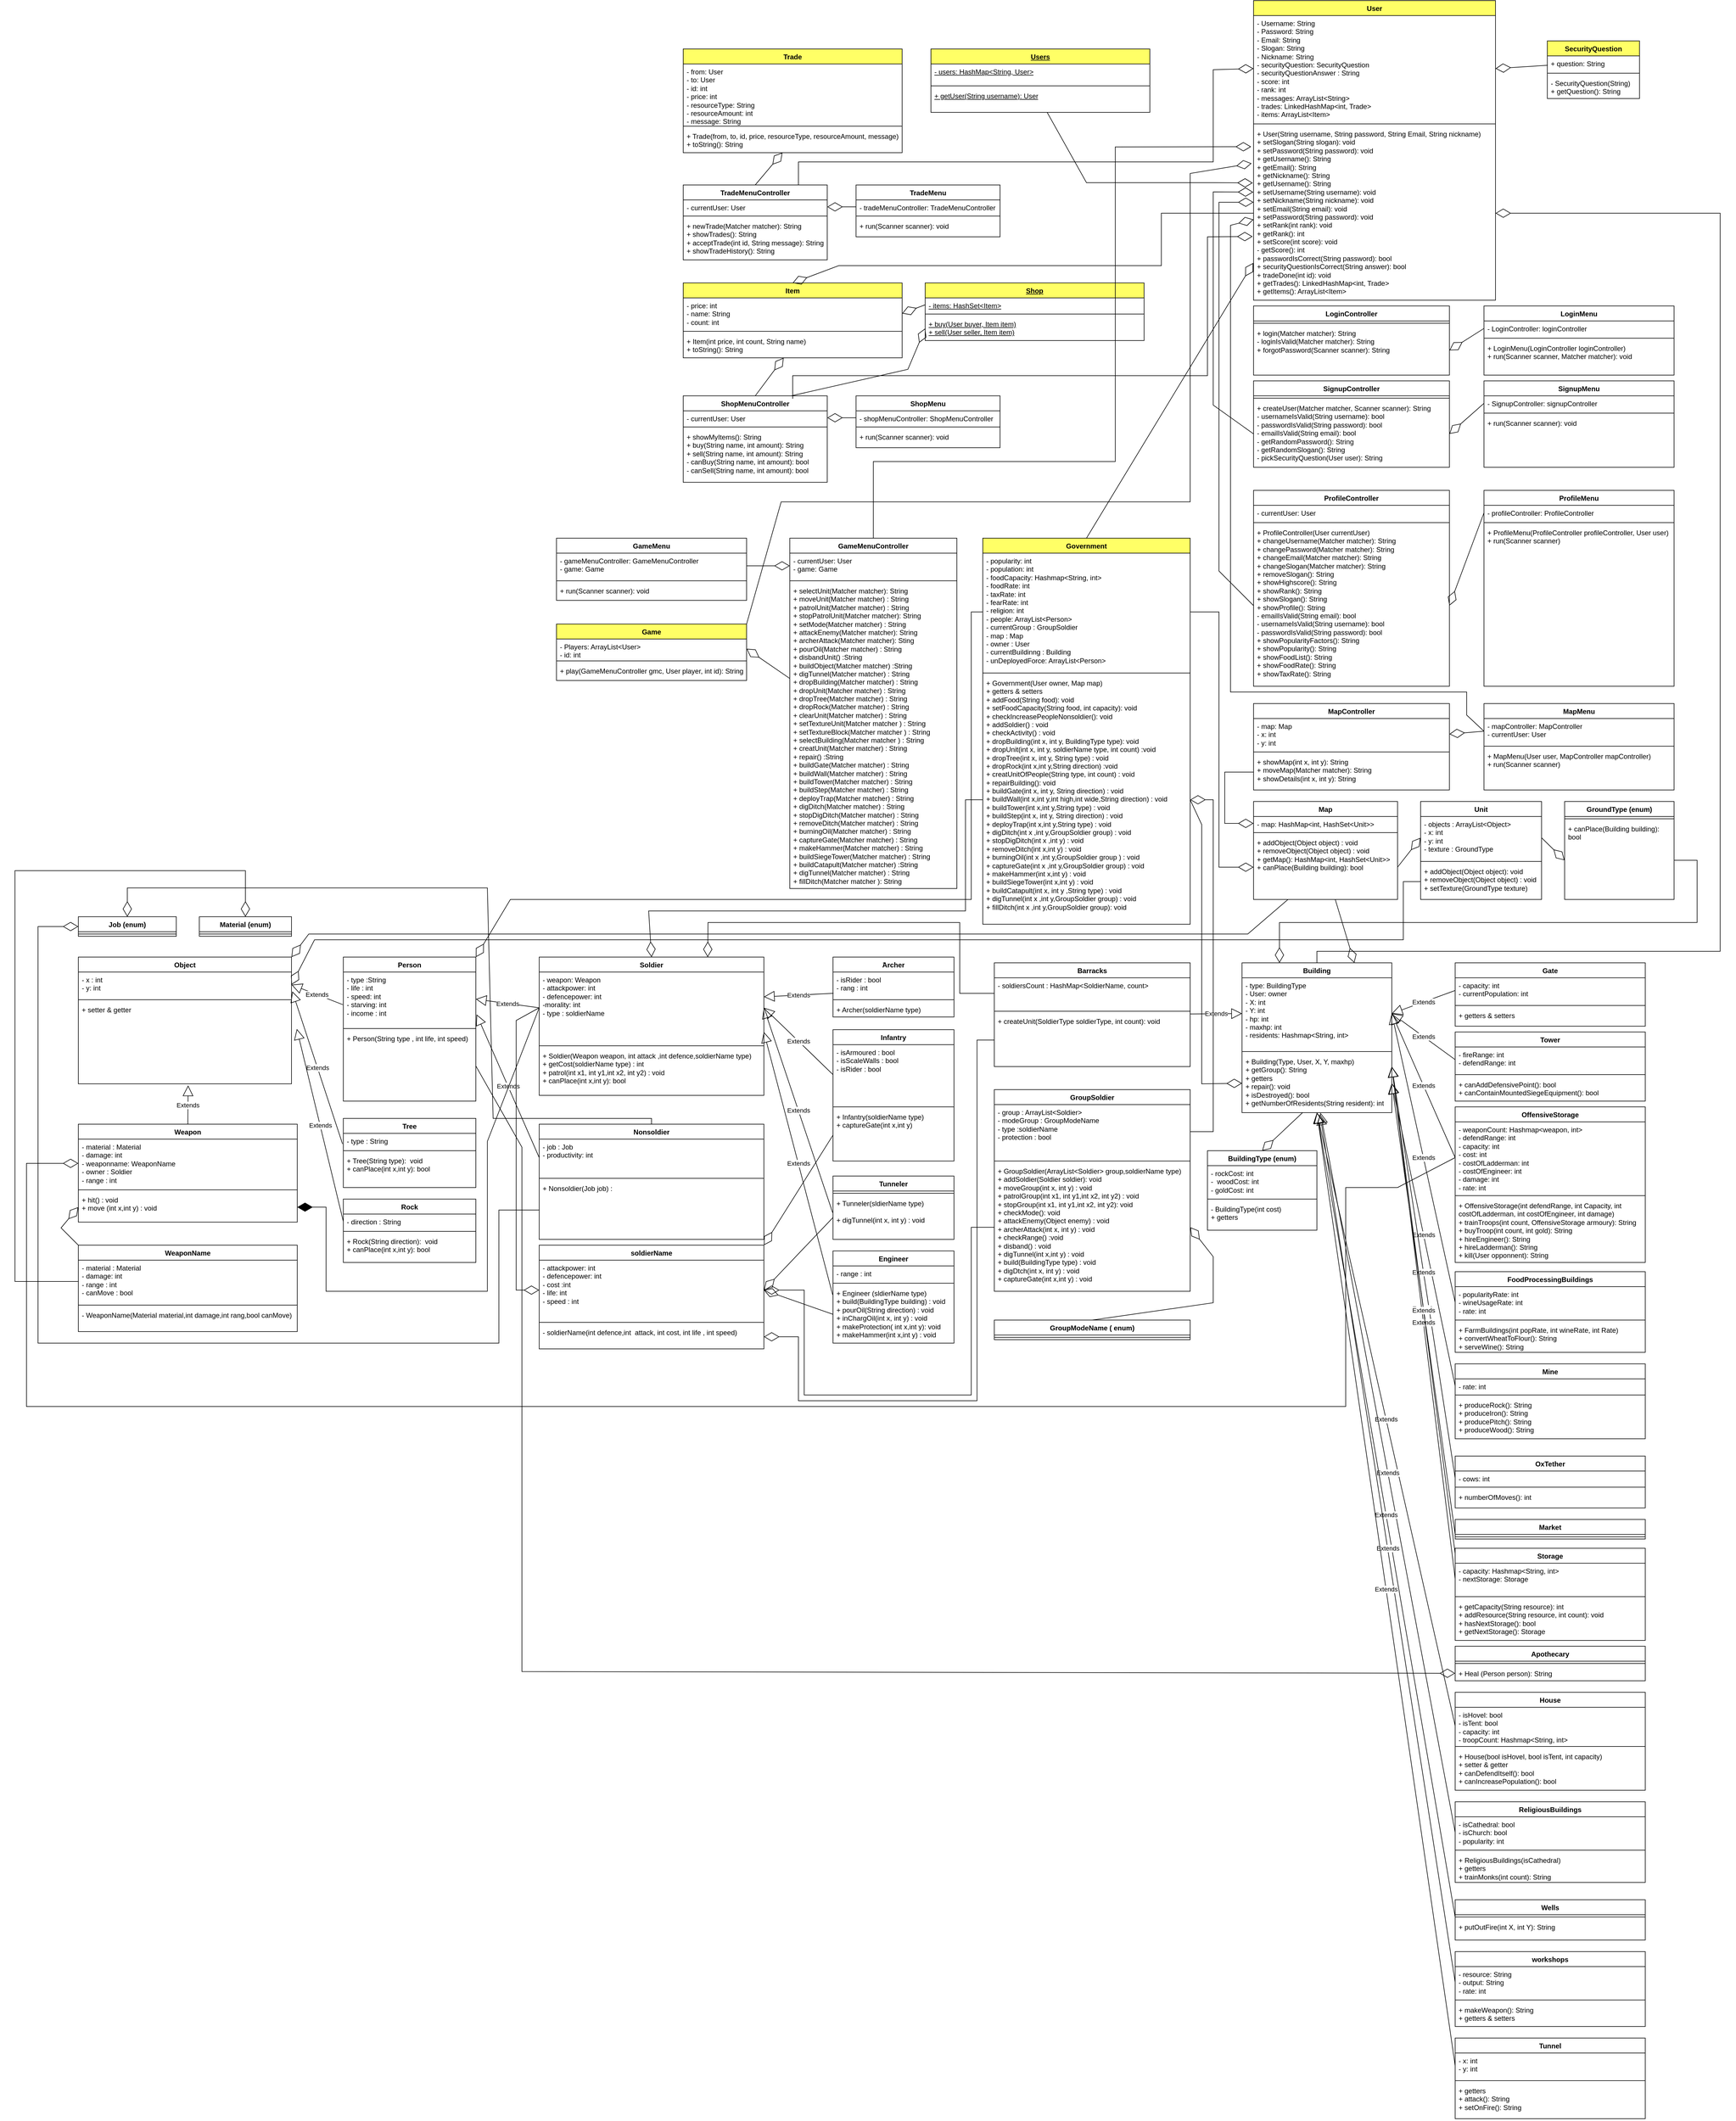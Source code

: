 <mxfile version="21.1.7" type="github">
  <diagram name="Page-1" id="c4acf3e9-155e-7222-9cf6-157b1a14988f">
    <mxGraphModel dx="4700" dy="2978" grid="1" gridSize="10" guides="1" tooltips="1" connect="1" arrows="1" fold="1" page="1" pageScale="1" pageWidth="850" pageHeight="2000" background="none" math="0" shadow="0">
      <root>
        <mxCell id="0" />
        <mxCell id="1" parent="0" />
        <mxCell id="QSP5BxizehYSm3C2jSbc-1" value="User" style="swimlane;fontStyle=1;align=center;verticalAlign=top;childLayout=stackLayout;horizontal=1;startSize=26;horizontalStack=0;resizeParent=1;resizeParentMax=0;resizeLast=0;collapsible=1;marginBottom=0;whiteSpace=wrap;html=1;fillColor=#FFFF66;" parent="1" vertex="1">
          <mxGeometry x="110" y="-40" width="420" height="520" as="geometry">
            <mxRectangle x="110" y="30" width="100" height="30" as="alternateBounds" />
          </mxGeometry>
        </mxCell>
        <mxCell id="QSP5BxizehYSm3C2jSbc-2" value="- Username: String&lt;br&gt;- Password: String&lt;br&gt;- Email: String&lt;br&gt;- Slogan: String&lt;br&gt;- Nickname: String&lt;br&gt;- securityQuestion: SecurityQuestion&lt;br&gt;- securityQuestionAnswer : String&lt;br&gt;- score: int&lt;br&gt;- rank: int&lt;br&gt;- messages: ArrayList&amp;lt;String&amp;gt;&lt;br&gt;- trades: LinkedHashMap&amp;lt;int, Trade&amp;gt;&lt;br&gt;- items: ArrayList&amp;lt;Item&amp;gt;" style="text;strokeColor=none;fillColor=none;align=left;verticalAlign=top;spacingLeft=4;spacingRight=4;overflow=hidden;rotatable=0;points=[[0,0.5],[1,0.5]];portConstraint=eastwest;whiteSpace=wrap;html=1;" parent="QSP5BxizehYSm3C2jSbc-1" vertex="1">
          <mxGeometry y="26" width="420" height="184" as="geometry" />
        </mxCell>
        <mxCell id="QSP5BxizehYSm3C2jSbc-3" value="" style="line;strokeWidth=1;fillColor=none;align=left;verticalAlign=middle;spacingTop=-1;spacingLeft=3;spacingRight=3;rotatable=0;labelPosition=right;points=[];portConstraint=eastwest;strokeColor=inherit;" parent="QSP5BxizehYSm3C2jSbc-1" vertex="1">
          <mxGeometry y="210" width="420" height="8" as="geometry" />
        </mxCell>
        <mxCell id="QSP5BxizehYSm3C2jSbc-4" value="+ User(String username, String password, String Email, String nickname)&lt;br&gt;+ setSlogan(String slogan): void&lt;br&gt;+ setPassword(String password): void&lt;br&gt;+ getUsername(): String&lt;br&gt;+ getEmail(): String&lt;br&gt;+ getNickname(): String&lt;br&gt;+ getUsername(): String&lt;br&gt;+ setUsername(String username): void&lt;br&gt;+ setNickname(String nickname): void&lt;br&gt;+ setEmail(String email): void&lt;br&gt;+ setPassword(String password): void&lt;br&gt;+ setRank(int rank): void&lt;br&gt;+ getRank(): int&lt;br&gt;+ setScore(int score): void&lt;br&gt;- getScore(): int&lt;br&gt;+ passwordIsCorrect(String password): bool&lt;br&gt;+ securityQuestionIsCorrect(String answer): bool&lt;br&gt;+ tradeDone(int id): void&lt;br&gt;+ getTrades(): LinkedHashMap&amp;lt;int, Trade&amp;gt;&lt;br&gt;+ getItems(): ArrayList&amp;lt;Item&amp;gt;" style="text;strokeColor=none;fillColor=none;align=left;verticalAlign=top;spacingLeft=4;spacingRight=4;overflow=hidden;rotatable=0;points=[[0,0.5],[1,0.5]];portConstraint=eastwest;whiteSpace=wrap;html=1;" parent="QSP5BxizehYSm3C2jSbc-1" vertex="1">
          <mxGeometry y="218" width="420" height="302" as="geometry" />
        </mxCell>
        <mxCell id="QSP5BxizehYSm3C2jSbc-5" value="SecurityQuestion" style="swimlane;fontStyle=1;align=center;verticalAlign=top;childLayout=stackLayout;horizontal=1;startSize=26;horizontalStack=0;resizeParent=1;resizeParentMax=0;resizeLast=0;collapsible=1;marginBottom=0;whiteSpace=wrap;html=1;fillColor=#FFFF66;" parent="1" vertex="1">
          <mxGeometry x="620" y="30" width="160" height="100" as="geometry" />
        </mxCell>
        <mxCell id="QSP5BxizehYSm3C2jSbc-6" value="+ question: String" style="text;strokeColor=none;fillColor=none;align=left;verticalAlign=top;spacingLeft=4;spacingRight=4;overflow=hidden;rotatable=0;points=[[0,0.5],[1,0.5]];portConstraint=eastwest;whiteSpace=wrap;html=1;" parent="QSP5BxizehYSm3C2jSbc-5" vertex="1">
          <mxGeometry y="26" width="160" height="26" as="geometry" />
        </mxCell>
        <mxCell id="QSP5BxizehYSm3C2jSbc-7" value="" style="line;strokeWidth=1;fillColor=none;align=left;verticalAlign=middle;spacingTop=-1;spacingLeft=3;spacingRight=3;rotatable=0;labelPosition=right;points=[];portConstraint=eastwest;strokeColor=inherit;" parent="QSP5BxizehYSm3C2jSbc-5" vertex="1">
          <mxGeometry y="52" width="160" height="8" as="geometry" />
        </mxCell>
        <mxCell id="QSP5BxizehYSm3C2jSbc-8" value="- SecurityQuestion(String)&lt;br&gt;+ getQuestion(): String" style="text;strokeColor=none;fillColor=none;align=left;verticalAlign=top;spacingLeft=4;spacingRight=4;overflow=hidden;rotatable=0;points=[[0,0.5],[1,0.5]];portConstraint=eastwest;whiteSpace=wrap;html=1;" parent="QSP5BxizehYSm3C2jSbc-5" vertex="1">
          <mxGeometry y="60" width="160" height="40" as="geometry" />
        </mxCell>
        <mxCell id="QSP5BxizehYSm3C2jSbc-9" value="" style="endArrow=diamondThin;endFill=0;endSize=24;html=1;rounded=0;exitX=0.004;exitY=0.626;exitDx=0;exitDy=0;exitPerimeter=0;entryX=1;entryY=0.5;entryDx=0;entryDy=0;" parent="1" source="QSP5BxizehYSm3C2jSbc-6" target="QSP5BxizehYSm3C2jSbc-2" edge="1">
          <mxGeometry width="160" relative="1" as="geometry">
            <mxPoint x="550" y="80" as="sourcePoint" />
            <mxPoint x="710" y="80" as="targetPoint" />
          </mxGeometry>
        </mxCell>
        <mxCell id="QSP5BxizehYSm3C2jSbc-10" value="LoginController" style="swimlane;fontStyle=1;align=center;verticalAlign=top;childLayout=stackLayout;horizontal=1;startSize=26;horizontalStack=0;resizeParent=1;resizeParentMax=0;resizeLast=0;collapsible=1;marginBottom=0;whiteSpace=wrap;html=1;" parent="1" vertex="1">
          <mxGeometry x="110" y="490" width="340" height="120" as="geometry" />
        </mxCell>
        <mxCell id="QSP5BxizehYSm3C2jSbc-12" value="" style="line;strokeWidth=1;fillColor=none;align=left;verticalAlign=middle;spacingTop=-1;spacingLeft=3;spacingRight=3;rotatable=0;labelPosition=right;points=[];portConstraint=eastwest;strokeColor=inherit;" parent="QSP5BxizehYSm3C2jSbc-10" vertex="1">
          <mxGeometry y="26" width="340" height="8" as="geometry" />
        </mxCell>
        <mxCell id="QSP5BxizehYSm3C2jSbc-13" value="+ login(Matcher matcher): String&lt;br&gt;- loginIsValid(Matcher matcher): String&lt;br&gt;+ forgotPassword(Scanner scanner): String&amp;nbsp;" style="text;strokeColor=none;fillColor=none;align=left;verticalAlign=top;spacingLeft=4;spacingRight=4;overflow=hidden;rotatable=0;points=[[0,0.5],[1,0.5]];portConstraint=eastwest;whiteSpace=wrap;html=1;" parent="QSP5BxizehYSm3C2jSbc-10" vertex="1">
          <mxGeometry y="34" width="340" height="86" as="geometry" />
        </mxCell>
        <mxCell id="QSP5BxizehYSm3C2jSbc-15" value="LoginMenu" style="swimlane;fontStyle=1;align=center;verticalAlign=top;childLayout=stackLayout;horizontal=1;startSize=26;horizontalStack=0;resizeParent=1;resizeParentMax=0;resizeLast=0;collapsible=1;marginBottom=0;whiteSpace=wrap;html=1;" parent="1" vertex="1">
          <mxGeometry x="510" y="490" width="330" height="120" as="geometry" />
        </mxCell>
        <mxCell id="QSP5BxizehYSm3C2jSbc-16" value="- LoginController: loginController" style="text;strokeColor=none;fillColor=none;align=left;verticalAlign=top;spacingLeft=4;spacingRight=4;overflow=hidden;rotatable=0;points=[[0,0.5],[1,0.5]];portConstraint=eastwest;whiteSpace=wrap;html=1;" parent="QSP5BxizehYSm3C2jSbc-15" vertex="1">
          <mxGeometry y="26" width="330" height="26" as="geometry" />
        </mxCell>
        <mxCell id="QSP5BxizehYSm3C2jSbc-17" value="" style="line;strokeWidth=1;fillColor=none;align=left;verticalAlign=middle;spacingTop=-1;spacingLeft=3;spacingRight=3;rotatable=0;labelPosition=right;points=[];portConstraint=eastwest;strokeColor=inherit;" parent="QSP5BxizehYSm3C2jSbc-15" vertex="1">
          <mxGeometry y="52" width="330" height="8" as="geometry" />
        </mxCell>
        <mxCell id="QSP5BxizehYSm3C2jSbc-18" value="+ LoginMenu(LoginController loginController)&lt;br&gt;+ run(Scanner scanner, Matcher matcher): void" style="text;strokeColor=none;fillColor=none;align=left;verticalAlign=top;spacingLeft=4;spacingRight=4;overflow=hidden;rotatable=0;points=[[0,0.5],[1,0.5]];portConstraint=eastwest;whiteSpace=wrap;html=1;" parent="QSP5BxizehYSm3C2jSbc-15" vertex="1">
          <mxGeometry y="60" width="330" height="60" as="geometry" />
        </mxCell>
        <mxCell id="QSP5BxizehYSm3C2jSbc-19" value="" style="endArrow=diamondThin;endFill=0;endSize=24;html=1;rounded=0;exitX=0;exitY=0.5;exitDx=0;exitDy=0;entryX=1;entryY=0.5;entryDx=0;entryDy=0;" parent="1" source="QSP5BxizehYSm3C2jSbc-16" target="QSP5BxizehYSm3C2jSbc-13" edge="1">
          <mxGeometry width="160" relative="1" as="geometry">
            <mxPoint x="420" y="529" as="sourcePoint" />
            <mxPoint x="420" y="580" as="targetPoint" />
          </mxGeometry>
        </mxCell>
        <mxCell id="QSP5BxizehYSm3C2jSbc-20" value="SignupController" style="swimlane;fontStyle=1;align=center;verticalAlign=top;childLayout=stackLayout;horizontal=1;startSize=26;horizontalStack=0;resizeParent=1;resizeParentMax=0;resizeLast=0;collapsible=1;marginBottom=0;whiteSpace=wrap;html=1;" parent="1" vertex="1">
          <mxGeometry x="110" y="620" width="340" height="150" as="geometry" />
        </mxCell>
        <mxCell id="QSP5BxizehYSm3C2jSbc-21" value="" style="line;strokeWidth=1;fillColor=none;align=left;verticalAlign=middle;spacingTop=-1;spacingLeft=3;spacingRight=3;rotatable=0;labelPosition=right;points=[];portConstraint=eastwest;strokeColor=inherit;" parent="QSP5BxizehYSm3C2jSbc-20" vertex="1">
          <mxGeometry y="26" width="340" height="8" as="geometry" />
        </mxCell>
        <mxCell id="QSP5BxizehYSm3C2jSbc-22" value="+ createUser(Matcher matcher, Scanner scanner): String&lt;br&gt;- usernameIsValid(String username): bool&lt;br&gt;- passwordIsValid(String password): bool&lt;br&gt;- emailIsValid(String email): bool&lt;br&gt;- getRandomPassword(): String&lt;br&gt;- getRandomSlogan(): String&lt;br&gt;- pickSecurityQuestion(User user): String&lt;br&gt;" style="text;strokeColor=none;fillColor=none;align=left;verticalAlign=top;spacingLeft=4;spacingRight=4;overflow=hidden;rotatable=0;points=[[0,0.5],[1,0.5]];portConstraint=eastwest;whiteSpace=wrap;html=1;" parent="QSP5BxizehYSm3C2jSbc-20" vertex="1">
          <mxGeometry y="34" width="340" height="116" as="geometry" />
        </mxCell>
        <mxCell id="QSP5BxizehYSm3C2jSbc-24" value="SignupMenu" style="swimlane;fontStyle=1;align=center;verticalAlign=top;childLayout=stackLayout;horizontal=1;startSize=26;horizontalStack=0;resizeParent=1;resizeParentMax=0;resizeLast=0;collapsible=1;marginBottom=0;whiteSpace=wrap;html=1;" parent="1" vertex="1">
          <mxGeometry x="510" y="620" width="330" height="150" as="geometry" />
        </mxCell>
        <mxCell id="QSP5BxizehYSm3C2jSbc-25" value="- SignupController: signupController" style="text;strokeColor=none;fillColor=none;align=left;verticalAlign=top;spacingLeft=4;spacingRight=4;overflow=hidden;rotatable=0;points=[[0,0.5],[1,0.5]];portConstraint=eastwest;whiteSpace=wrap;html=1;" parent="QSP5BxizehYSm3C2jSbc-24" vertex="1">
          <mxGeometry y="26" width="330" height="26" as="geometry" />
        </mxCell>
        <mxCell id="QSP5BxizehYSm3C2jSbc-26" value="" style="line;strokeWidth=1;fillColor=none;align=left;verticalAlign=middle;spacingTop=-1;spacingLeft=3;spacingRight=3;rotatable=0;labelPosition=right;points=[];portConstraint=eastwest;strokeColor=inherit;" parent="QSP5BxizehYSm3C2jSbc-24" vertex="1">
          <mxGeometry y="52" width="330" height="8" as="geometry" />
        </mxCell>
        <mxCell id="QSP5BxizehYSm3C2jSbc-27" value="+ run(Scanner scanner): void" style="text;strokeColor=none;fillColor=none;align=left;verticalAlign=top;spacingLeft=4;spacingRight=4;overflow=hidden;rotatable=0;points=[[0,0.5],[1,0.5]];portConstraint=eastwest;whiteSpace=wrap;html=1;" parent="QSP5BxizehYSm3C2jSbc-24" vertex="1">
          <mxGeometry y="60" width="330" height="90" as="geometry" />
        </mxCell>
        <mxCell id="QSP5BxizehYSm3C2jSbc-28" value="" style="endArrow=diamondThin;endFill=0;endSize=24;html=1;rounded=0;entryX=1;entryY=0.5;entryDx=0;entryDy=0;exitX=0;exitY=0.5;exitDx=0;exitDy=0;" parent="1" source="QSP5BxizehYSm3C2jSbc-25" target="QSP5BxizehYSm3C2jSbc-22" edge="1">
          <mxGeometry width="160" relative="1" as="geometry">
            <mxPoint x="480" y="750" as="sourcePoint" />
            <mxPoint x="500" y="660" as="targetPoint" />
          </mxGeometry>
        </mxCell>
        <mxCell id="QSP5BxizehYSm3C2jSbc-29" value="" style="endArrow=diamondThin;endFill=0;endSize=24;html=1;rounded=0;exitX=0;exitY=0.5;exitDx=0;exitDy=0;entryX=-0.001;entryY=0.379;entryDx=0;entryDy=0;entryPerimeter=0;" parent="1" source="QSP5BxizehYSm3C2jSbc-22" target="QSP5BxizehYSm3C2jSbc-4" edge="1">
          <mxGeometry width="160" relative="1" as="geometry">
            <mxPoint x="-50" y="300" as="sourcePoint" />
            <mxPoint x="110" y="300" as="targetPoint" />
            <Array as="points">
              <mxPoint x="40" y="662" />
              <mxPoint x="40" y="470" />
              <mxPoint x="40" y="292" />
            </Array>
          </mxGeometry>
        </mxCell>
        <mxCell id="QSP5BxizehYSm3C2jSbc-30" value="ProfileController" style="swimlane;fontStyle=1;align=center;verticalAlign=top;childLayout=stackLayout;horizontal=1;startSize=26;horizontalStack=0;resizeParent=1;resizeParentMax=0;resizeLast=0;collapsible=1;marginBottom=0;whiteSpace=wrap;html=1;" parent="1" vertex="1">
          <mxGeometry x="110" y="810" width="340" height="340" as="geometry" />
        </mxCell>
        <mxCell id="QSP5BxizehYSm3C2jSbc-31" value="- currentUser: User" style="text;strokeColor=none;fillColor=none;align=left;verticalAlign=top;spacingLeft=4;spacingRight=4;overflow=hidden;rotatable=0;points=[[0,0.5],[1,0.5]];portConstraint=eastwest;whiteSpace=wrap;html=1;" parent="QSP5BxizehYSm3C2jSbc-30" vertex="1">
          <mxGeometry y="26" width="340" height="26" as="geometry" />
        </mxCell>
        <mxCell id="QSP5BxizehYSm3C2jSbc-32" value="" style="line;strokeWidth=1;fillColor=none;align=left;verticalAlign=middle;spacingTop=-1;spacingLeft=3;spacingRight=3;rotatable=0;labelPosition=right;points=[];portConstraint=eastwest;strokeColor=inherit;" parent="QSP5BxizehYSm3C2jSbc-30" vertex="1">
          <mxGeometry y="52" width="340" height="8" as="geometry" />
        </mxCell>
        <mxCell id="QSP5BxizehYSm3C2jSbc-33" value="+ ProfileController(User currentUser)&lt;br&gt;+ changeUsername(Matcher matcher): String&lt;br&gt;+ changePassword(Matcher matcher): String&lt;br&gt;+ changeEmail(Matcher matcher): String&lt;br&gt;+ changeSlogan(Matcher matcher): String&lt;br&gt;+ removeSlogan(): String&lt;br&gt;+ showHighscore(): String&lt;br&gt;+ showRank(): String&lt;br&gt;+ showSlogan(): String&lt;br&gt;+ showProfile(): String&lt;br&gt;- emailIsValid(String email): bool&lt;br&gt;- usernameIsValid(String username): bool&lt;br&gt;- passwordIsValid(String password): bool&lt;br&gt;+ showPopularityFactors(): String&lt;br style=&quot;border-color: var(--border-color);&quot;&gt;+ showPopularity(): String&lt;br style=&quot;border-color: var(--border-color);&quot;&gt;+ showFoodList(): String&lt;br style=&quot;border-color: var(--border-color);&quot;&gt;+ showFoodRate(): String&lt;br style=&quot;border-color: var(--border-color);&quot;&gt;+ showTaxRate(): String" style="text;strokeColor=none;fillColor=none;align=left;verticalAlign=top;spacingLeft=4;spacingRight=4;overflow=hidden;rotatable=0;points=[[0,0.5],[1,0.5]];portConstraint=eastwest;whiteSpace=wrap;html=1;" parent="QSP5BxizehYSm3C2jSbc-30" vertex="1">
          <mxGeometry y="60" width="340" height="280" as="geometry" />
        </mxCell>
        <mxCell id="QSP5BxizehYSm3C2jSbc-34" value="ProfileMenu" style="swimlane;fontStyle=1;align=center;verticalAlign=top;childLayout=stackLayout;horizontal=1;startSize=26;horizontalStack=0;resizeParent=1;resizeParentMax=0;resizeLast=0;collapsible=1;marginBottom=0;whiteSpace=wrap;html=1;" parent="1" vertex="1">
          <mxGeometry x="510" y="810" width="330" height="340" as="geometry" />
        </mxCell>
        <mxCell id="QSP5BxizehYSm3C2jSbc-35" value="- profileController: ProfileController" style="text;strokeColor=none;fillColor=none;align=left;verticalAlign=top;spacingLeft=4;spacingRight=4;overflow=hidden;rotatable=0;points=[[0,0.5],[1,0.5]];portConstraint=eastwest;whiteSpace=wrap;html=1;" parent="QSP5BxizehYSm3C2jSbc-34" vertex="1">
          <mxGeometry y="26" width="330" height="26" as="geometry" />
        </mxCell>
        <mxCell id="QSP5BxizehYSm3C2jSbc-36" value="" style="line;strokeWidth=1;fillColor=none;align=left;verticalAlign=middle;spacingTop=-1;spacingLeft=3;spacingRight=3;rotatable=0;labelPosition=right;points=[];portConstraint=eastwest;strokeColor=inherit;" parent="QSP5BxizehYSm3C2jSbc-34" vertex="1">
          <mxGeometry y="52" width="330" height="8" as="geometry" />
        </mxCell>
        <mxCell id="QSP5BxizehYSm3C2jSbc-37" value="+ ProfileMenu(ProfileController profileController, User user)&lt;br&gt;+ run(Scanner scanner)" style="text;strokeColor=none;fillColor=none;align=left;verticalAlign=top;spacingLeft=4;spacingRight=4;overflow=hidden;rotatable=0;points=[[0,0.5],[1,0.5]];portConstraint=eastwest;whiteSpace=wrap;html=1;" parent="QSP5BxizehYSm3C2jSbc-34" vertex="1">
          <mxGeometry y="60" width="330" height="280" as="geometry" />
        </mxCell>
        <mxCell id="gmJ3rV3wUZDdjDfrYmgu-1" value="Map" style="swimlane;fontStyle=1;align=center;verticalAlign=top;childLayout=stackLayout;horizontal=1;startSize=26;horizontalStack=0;resizeParent=1;resizeParentMax=0;resizeLast=0;collapsible=1;marginBottom=0;whiteSpace=wrap;html=1;" parent="1" vertex="1">
          <mxGeometry x="110" y="1350" width="250" height="170" as="geometry" />
        </mxCell>
        <mxCell id="gmJ3rV3wUZDdjDfrYmgu-2" value="- map: HashMap&amp;lt;int, HashSet&amp;lt;Unit&amp;gt;&amp;gt;&amp;nbsp;&lt;br&gt;&amp;nbsp;" style="text;strokeColor=none;fillColor=none;align=left;verticalAlign=top;spacingLeft=4;spacingRight=4;overflow=hidden;rotatable=0;points=[[0,0.5],[1,0.5]];portConstraint=eastwest;whiteSpace=wrap;html=1;" parent="gmJ3rV3wUZDdjDfrYmgu-1" vertex="1">
          <mxGeometry y="26" width="250" height="24" as="geometry" />
        </mxCell>
        <mxCell id="gmJ3rV3wUZDdjDfrYmgu-3" value="" style="line;strokeWidth=1;fillColor=none;align=left;verticalAlign=middle;spacingTop=-1;spacingLeft=3;spacingRight=3;rotatable=0;labelPosition=right;points=[];portConstraint=eastwest;strokeColor=inherit;" parent="gmJ3rV3wUZDdjDfrYmgu-1" vertex="1">
          <mxGeometry y="50" width="250" height="8" as="geometry" />
        </mxCell>
        <mxCell id="gmJ3rV3wUZDdjDfrYmgu-4" value="+ addObject(Object object) : void&lt;br&gt;+ removeObject(Object object) : void&lt;br&gt;+ getMap(): HashMap&amp;lt;int, HashSet&amp;lt;Unit&amp;gt;&amp;gt;&lt;br&gt;+ canPlace(Building building): bool&lt;br&gt;&amp;nbsp;" style="text;strokeColor=none;fillColor=none;align=left;verticalAlign=top;spacingLeft=4;spacingRight=4;overflow=hidden;rotatable=0;points=[[0,0.5],[1,0.5]];portConstraint=eastwest;whiteSpace=wrap;html=1;" parent="gmJ3rV3wUZDdjDfrYmgu-1" vertex="1">
          <mxGeometry y="58" width="250" height="112" as="geometry" />
        </mxCell>
        <mxCell id="gmJ3rV3wUZDdjDfrYmgu-9" value="MapController" style="swimlane;fontStyle=1;align=center;verticalAlign=top;childLayout=stackLayout;horizontal=1;startSize=26;horizontalStack=0;resizeParent=1;resizeParentMax=0;resizeLast=0;collapsible=1;marginBottom=0;whiteSpace=wrap;html=1;" parent="1" vertex="1">
          <mxGeometry x="110" y="1180" width="340" height="150" as="geometry" />
        </mxCell>
        <mxCell id="gmJ3rV3wUZDdjDfrYmgu-10" value="- map: Map&lt;br&gt;- x: int&lt;br&gt;- y: int&amp;nbsp;&lt;br&gt;&amp;nbsp;" style="text;strokeColor=none;fillColor=none;align=left;verticalAlign=top;spacingLeft=4;spacingRight=4;overflow=hidden;rotatable=0;points=[[0,0.5],[1,0.5]];portConstraint=eastwest;whiteSpace=wrap;html=1;" parent="gmJ3rV3wUZDdjDfrYmgu-9" vertex="1">
          <mxGeometry y="26" width="340" height="54" as="geometry" />
        </mxCell>
        <mxCell id="gmJ3rV3wUZDdjDfrYmgu-11" value="" style="line;strokeWidth=1;fillColor=none;align=left;verticalAlign=middle;spacingTop=-1;spacingLeft=3;spacingRight=3;rotatable=0;labelPosition=right;points=[];portConstraint=eastwest;strokeColor=inherit;" parent="gmJ3rV3wUZDdjDfrYmgu-9" vertex="1">
          <mxGeometry y="80" width="340" height="8" as="geometry" />
        </mxCell>
        <mxCell id="gmJ3rV3wUZDdjDfrYmgu-12" value="+ showMap(int x, int y): String&lt;br&gt;+ moveMap(Matcher matcher): String&lt;br&gt;+ showDetails(int x, int y): String&lt;br&gt;" style="text;strokeColor=none;fillColor=none;align=left;verticalAlign=top;spacingLeft=4;spacingRight=4;overflow=hidden;rotatable=0;points=[[0,0.5],[1,0.5]];portConstraint=eastwest;whiteSpace=wrap;html=1;" parent="gmJ3rV3wUZDdjDfrYmgu-9" vertex="1">
          <mxGeometry y="88" width="340" height="62" as="geometry" />
        </mxCell>
        <mxCell id="gmJ3rV3wUZDdjDfrYmgu-13" value="MapMenu" style="swimlane;fontStyle=1;align=center;verticalAlign=top;childLayout=stackLayout;horizontal=1;startSize=26;horizontalStack=0;resizeParent=1;resizeParentMax=0;resizeLast=0;collapsible=1;marginBottom=0;whiteSpace=wrap;html=1;" parent="1" vertex="1">
          <mxGeometry x="510" y="1180" width="330" height="150" as="geometry" />
        </mxCell>
        <mxCell id="gmJ3rV3wUZDdjDfrYmgu-14" value="- mapController: MapController&lt;br&gt;- currentUser: User" style="text;strokeColor=none;fillColor=none;align=left;verticalAlign=top;spacingLeft=4;spacingRight=4;overflow=hidden;rotatable=0;points=[[0,0.5],[1,0.5]];portConstraint=eastwest;whiteSpace=wrap;html=1;" parent="gmJ3rV3wUZDdjDfrYmgu-13" vertex="1">
          <mxGeometry y="26" width="330" height="44" as="geometry" />
        </mxCell>
        <mxCell id="gmJ3rV3wUZDdjDfrYmgu-15" value="" style="line;strokeWidth=1;fillColor=none;align=left;verticalAlign=middle;spacingTop=-1;spacingLeft=3;spacingRight=3;rotatable=0;labelPosition=right;points=[];portConstraint=eastwest;strokeColor=inherit;" parent="gmJ3rV3wUZDdjDfrYmgu-13" vertex="1">
          <mxGeometry y="70" width="330" height="8" as="geometry" />
        </mxCell>
        <mxCell id="gmJ3rV3wUZDdjDfrYmgu-16" value="+ MapMenu(User user, MapController mapController)&lt;br&gt;+ run(Scanner scanner)" style="text;strokeColor=none;fillColor=none;align=left;verticalAlign=top;spacingLeft=4;spacingRight=4;overflow=hidden;rotatable=0;points=[[0,0.5],[1,0.5]];portConstraint=eastwest;whiteSpace=wrap;html=1;" parent="gmJ3rV3wUZDdjDfrYmgu-13" vertex="1">
          <mxGeometry y="78" width="330" height="72" as="geometry" />
        </mxCell>
        <mxCell id="gmJ3rV3wUZDdjDfrYmgu-21" value="GroundType (enum)" style="swimlane;fontStyle=1;align=center;verticalAlign=top;childLayout=stackLayout;horizontal=1;startSize=26;horizontalStack=0;resizeParent=1;resizeParentMax=0;resizeLast=0;collapsible=1;marginBottom=0;whiteSpace=wrap;html=1;" parent="1" vertex="1">
          <mxGeometry x="650" y="1350" width="190" height="170" as="geometry" />
        </mxCell>
        <mxCell id="gmJ3rV3wUZDdjDfrYmgu-23" value="" style="line;strokeWidth=1;fillColor=none;align=left;verticalAlign=middle;spacingTop=-1;spacingLeft=3;spacingRight=3;rotatable=0;labelPosition=right;points=[];portConstraint=eastwest;strokeColor=inherit;" parent="gmJ3rV3wUZDdjDfrYmgu-21" vertex="1">
          <mxGeometry y="26" width="190" height="8" as="geometry" />
        </mxCell>
        <mxCell id="gmJ3rV3wUZDdjDfrYmgu-24" value="+ canPlace(Building building): bool" style="text;strokeColor=none;fillColor=none;align=left;verticalAlign=top;spacingLeft=4;spacingRight=4;overflow=hidden;rotatable=0;points=[[0,0.5],[1,0.5]];portConstraint=eastwest;whiteSpace=wrap;html=1;" parent="gmJ3rV3wUZDdjDfrYmgu-21" vertex="1">
          <mxGeometry y="34" width="190" height="136" as="geometry" />
        </mxCell>
        <mxCell id="gmJ3rV3wUZDdjDfrYmgu-25" value="Building" style="swimlane;fontStyle=1;align=center;verticalAlign=top;childLayout=stackLayout;horizontal=1;startSize=26;horizontalStack=0;resizeParent=1;resizeParentMax=0;resizeLast=0;collapsible=1;marginBottom=0;whiteSpace=wrap;html=1;" parent="1" vertex="1">
          <mxGeometry x="90" y="1630" width="260" height="260" as="geometry" />
        </mxCell>
        <mxCell id="gmJ3rV3wUZDdjDfrYmgu-26" value="- type: BuildingType&lt;br&gt;- User: owner&lt;br&gt;- X: int&lt;br&gt;- Y: int&lt;br&gt;- hp: int&lt;br&gt;- maxhp: int&lt;br&gt;- residents: Hashmap&amp;lt;String, int&amp;gt;" style="text;strokeColor=none;fillColor=none;align=left;verticalAlign=top;spacingLeft=4;spacingRight=4;overflow=hidden;rotatable=0;points=[[0,0.5],[1,0.5]];portConstraint=eastwest;whiteSpace=wrap;html=1;" parent="gmJ3rV3wUZDdjDfrYmgu-25" vertex="1">
          <mxGeometry y="26" width="260" height="124" as="geometry" />
        </mxCell>
        <mxCell id="gmJ3rV3wUZDdjDfrYmgu-27" value="" style="line;strokeWidth=1;fillColor=none;align=left;verticalAlign=middle;spacingTop=-1;spacingLeft=3;spacingRight=3;rotatable=0;labelPosition=right;points=[];portConstraint=eastwest;strokeColor=inherit;" parent="gmJ3rV3wUZDdjDfrYmgu-25" vertex="1">
          <mxGeometry y="150" width="260" height="8" as="geometry" />
        </mxCell>
        <mxCell id="gmJ3rV3wUZDdjDfrYmgu-28" value="+ Building(Type, User, X, Y, maxhp)&lt;br&gt;+ getGroup(): String&lt;br&gt;+ getters&lt;br&gt;+ repair(): void&lt;br&gt;+ isDestroyed(): bool&lt;br&gt;+ getNumberOfResidents(String resident): int" style="text;strokeColor=none;fillColor=none;align=left;verticalAlign=top;spacingLeft=4;spacingRight=4;overflow=hidden;rotatable=0;points=[[0,0.5],[1,0.5]];portConstraint=eastwest;whiteSpace=wrap;html=1;" parent="gmJ3rV3wUZDdjDfrYmgu-25" vertex="1">
          <mxGeometry y="158" width="260" height="102" as="geometry" />
        </mxCell>
        <mxCell id="ClD1jiwEqrb2ey9nbeyF-1" value="FoodProcessingBuildings" style="swimlane;fontStyle=1;align=center;verticalAlign=top;childLayout=stackLayout;horizontal=1;startSize=26;horizontalStack=0;resizeParent=1;resizeParentMax=0;resizeLast=0;collapsible=1;marginBottom=0;whiteSpace=wrap;html=1;" parent="1" vertex="1">
          <mxGeometry x="460" y="2166" width="330" height="140" as="geometry" />
        </mxCell>
        <mxCell id="ClD1jiwEqrb2ey9nbeyF-2" value="- popularityRate: int&lt;br&gt;- wineUsageRate: int&lt;br&gt;- rate: int" style="text;strokeColor=none;fillColor=none;align=left;verticalAlign=top;spacingLeft=4;spacingRight=4;overflow=hidden;rotatable=0;points=[[0,0.5],[1,0.5]];portConstraint=eastwest;whiteSpace=wrap;html=1;" parent="ClD1jiwEqrb2ey9nbeyF-1" vertex="1">
          <mxGeometry y="26" width="330" height="54" as="geometry" />
        </mxCell>
        <mxCell id="ClD1jiwEqrb2ey9nbeyF-3" value="" style="line;strokeWidth=1;fillColor=none;align=left;verticalAlign=middle;spacingTop=-1;spacingLeft=3;spacingRight=3;rotatable=0;labelPosition=right;points=[];portConstraint=eastwest;strokeColor=inherit;" parent="ClD1jiwEqrb2ey9nbeyF-1" vertex="1">
          <mxGeometry y="80" width="330" height="8" as="geometry" />
        </mxCell>
        <mxCell id="ClD1jiwEqrb2ey9nbeyF-4" value="+ FarmBuildings(int popRate, int wineRate, int Rate)&lt;br&gt;+ convertWheatToFlour(): String&lt;br&gt;+ serveWine(): String" style="text;strokeColor=none;fillColor=none;align=left;verticalAlign=top;spacingLeft=4;spacingRight=4;overflow=hidden;rotatable=0;points=[[0,0.5],[1,0.5]];portConstraint=eastwest;whiteSpace=wrap;html=1;" parent="ClD1jiwEqrb2ey9nbeyF-1" vertex="1">
          <mxGeometry y="88" width="330" height="52" as="geometry" />
        </mxCell>
        <mxCell id="ClD1jiwEqrb2ey9nbeyF-6" value="Mine" style="swimlane;fontStyle=1;align=center;verticalAlign=top;childLayout=stackLayout;horizontal=1;startSize=26;horizontalStack=0;resizeParent=1;resizeParentMax=0;resizeLast=0;collapsible=1;marginBottom=0;whiteSpace=wrap;html=1;" parent="1" vertex="1">
          <mxGeometry x="460" y="2326" width="330" height="130" as="geometry" />
        </mxCell>
        <mxCell id="ClD1jiwEqrb2ey9nbeyF-7" value="- rate: int" style="text;strokeColor=none;fillColor=none;align=left;verticalAlign=top;spacingLeft=4;spacingRight=4;overflow=hidden;rotatable=0;points=[[0,0.5],[1,0.5]];portConstraint=eastwest;whiteSpace=wrap;html=1;" parent="ClD1jiwEqrb2ey9nbeyF-6" vertex="1">
          <mxGeometry y="26" width="330" height="24" as="geometry" />
        </mxCell>
        <mxCell id="ClD1jiwEqrb2ey9nbeyF-8" value="" style="line;strokeWidth=1;fillColor=none;align=left;verticalAlign=middle;spacingTop=-1;spacingLeft=3;spacingRight=3;rotatable=0;labelPosition=right;points=[];portConstraint=eastwest;strokeColor=inherit;" parent="ClD1jiwEqrb2ey9nbeyF-6" vertex="1">
          <mxGeometry y="50" width="330" height="8" as="geometry" />
        </mxCell>
        <mxCell id="ClD1jiwEqrb2ey9nbeyF-9" value="+ produceRock(): String&lt;br&gt;+ produceIron(): String&lt;br&gt;+ producePitch(): String&lt;br&gt;+ produceWood(): String" style="text;strokeColor=none;fillColor=none;align=left;verticalAlign=top;spacingLeft=4;spacingRight=4;overflow=hidden;rotatable=0;points=[[0,0.5],[1,0.5]];portConstraint=eastwest;whiteSpace=wrap;html=1;" parent="ClD1jiwEqrb2ey9nbeyF-6" vertex="1">
          <mxGeometry y="58" width="330" height="72" as="geometry" />
        </mxCell>
        <mxCell id="ClD1jiwEqrb2ey9nbeyF-10" value="Extends" style="endArrow=block;endSize=16;endFill=0;html=1;rounded=0;entryX=1;entryY=0.5;entryDx=0;entryDy=0;exitX=0;exitY=0.5;exitDx=0;exitDy=0;" parent="1" source="ClD1jiwEqrb2ey9nbeyF-2" target="gmJ3rV3wUZDdjDfrYmgu-26" edge="1">
          <mxGeometry width="160" relative="1" as="geometry">
            <mxPoint x="450" y="2084" as="sourcePoint" />
            <mxPoint x="350" y="1540" as="targetPoint" />
          </mxGeometry>
        </mxCell>
        <mxCell id="ClD1jiwEqrb2ey9nbeyF-11" value="Storage" style="swimlane;fontStyle=1;align=center;verticalAlign=top;childLayout=stackLayout;horizontal=1;startSize=26;horizontalStack=0;resizeParent=1;resizeParentMax=0;resizeLast=0;collapsible=1;marginBottom=0;whiteSpace=wrap;html=1;" parent="1" vertex="1">
          <mxGeometry x="460" y="2646" width="330" height="160" as="geometry" />
        </mxCell>
        <mxCell id="ClD1jiwEqrb2ey9nbeyF-12" value="- capacity: Hashmap&amp;lt;String, int&amp;gt;&lt;br&gt;- nextStorage: Storage" style="text;strokeColor=none;fillColor=none;align=left;verticalAlign=top;spacingLeft=4;spacingRight=4;overflow=hidden;rotatable=0;points=[[0,0.5],[1,0.5]];portConstraint=eastwest;whiteSpace=wrap;html=1;" parent="ClD1jiwEqrb2ey9nbeyF-11" vertex="1">
          <mxGeometry y="26" width="330" height="54" as="geometry" />
        </mxCell>
        <mxCell id="ClD1jiwEqrb2ey9nbeyF-13" value="" style="line;strokeWidth=1;fillColor=none;align=left;verticalAlign=middle;spacingTop=-1;spacingLeft=3;spacingRight=3;rotatable=0;labelPosition=right;points=[];portConstraint=eastwest;strokeColor=inherit;" parent="ClD1jiwEqrb2ey9nbeyF-11" vertex="1">
          <mxGeometry y="80" width="330" height="8" as="geometry" />
        </mxCell>
        <mxCell id="ClD1jiwEqrb2ey9nbeyF-14" value="+ getCapacity(String resource): int&lt;br&gt;+ addResource(String resource, int count): void&lt;br&gt;+ hasNextStorage(): bool&lt;br&gt;+ getNextStorage(): Storage" style="text;strokeColor=none;fillColor=none;align=left;verticalAlign=top;spacingLeft=4;spacingRight=4;overflow=hidden;rotatable=0;points=[[0,0.5],[1,0.5]];portConstraint=eastwest;whiteSpace=wrap;html=1;" parent="ClD1jiwEqrb2ey9nbeyF-11" vertex="1">
          <mxGeometry y="88" width="330" height="72" as="geometry" />
        </mxCell>
        <mxCell id="ClD1jiwEqrb2ey9nbeyF-15" value="Extends" style="endArrow=block;endSize=16;endFill=0;html=1;rounded=0;exitX=0;exitY=0.5;exitDx=0;exitDy=0;entryX=1;entryY=0.5;entryDx=0;entryDy=0;" parent="1" source="ClD1jiwEqrb2ey9nbeyF-7" target="gmJ3rV3wUZDdjDfrYmgu-28" edge="1">
          <mxGeometry width="160" relative="1" as="geometry">
            <mxPoint x="450" y="2304" as="sourcePoint" />
            <mxPoint x="320" y="1890" as="targetPoint" />
          </mxGeometry>
        </mxCell>
        <mxCell id="ClD1jiwEqrb2ey9nbeyF-16" value="House" style="swimlane;fontStyle=1;align=center;verticalAlign=top;childLayout=stackLayout;horizontal=1;startSize=26;horizontalStack=0;resizeParent=1;resizeParentMax=0;resizeLast=0;collapsible=1;marginBottom=0;whiteSpace=wrap;html=1;" parent="1" vertex="1">
          <mxGeometry x="460" y="2896" width="330" height="170" as="geometry" />
        </mxCell>
        <mxCell id="ClD1jiwEqrb2ey9nbeyF-17" value="- isHovel: bool&lt;br&gt;- isTent: bool&lt;br&gt;- capacity: int&lt;br&gt;- troopCount: Hashmap&amp;lt;String, int&amp;gt;" style="text;strokeColor=none;fillColor=none;align=left;verticalAlign=top;spacingLeft=4;spacingRight=4;overflow=hidden;rotatable=0;points=[[0,0.5],[1,0.5]];portConstraint=eastwest;whiteSpace=wrap;html=1;" parent="ClD1jiwEqrb2ey9nbeyF-16" vertex="1">
          <mxGeometry y="26" width="330" height="64" as="geometry" />
        </mxCell>
        <mxCell id="ClD1jiwEqrb2ey9nbeyF-18" value="" style="line;strokeWidth=1;fillColor=none;align=left;verticalAlign=middle;spacingTop=-1;spacingLeft=3;spacingRight=3;rotatable=0;labelPosition=right;points=[];portConstraint=eastwest;strokeColor=inherit;" parent="ClD1jiwEqrb2ey9nbeyF-16" vertex="1">
          <mxGeometry y="90" width="330" height="8" as="geometry" />
        </mxCell>
        <mxCell id="ClD1jiwEqrb2ey9nbeyF-19" value="+ House(bool isHovel, bool isTent, int capacity)&lt;br&gt;+ setter &amp;amp; getter&lt;br&gt;+ canDefendItself(): bool&lt;br&gt;+ canIncreasePopulation(): bool" style="text;strokeColor=none;fillColor=none;align=left;verticalAlign=top;spacingLeft=4;spacingRight=4;overflow=hidden;rotatable=0;points=[[0,0.5],[1,0.5]];portConstraint=eastwest;whiteSpace=wrap;html=1;" parent="ClD1jiwEqrb2ey9nbeyF-16" vertex="1">
          <mxGeometry y="98" width="330" height="72" as="geometry" />
        </mxCell>
        <mxCell id="ClD1jiwEqrb2ey9nbeyF-20" value="Extends" style="endArrow=block;endSize=16;endFill=0;html=1;rounded=0;exitX=0;exitY=0.5;exitDx=0;exitDy=0;" parent="1" source="ClD1jiwEqrb2ey9nbeyF-57" edge="1">
          <mxGeometry width="160" relative="1" as="geometry">
            <mxPoint x="450" y="2534" as="sourcePoint" />
            <mxPoint x="350" y="1810" as="targetPoint" />
          </mxGeometry>
        </mxCell>
        <mxCell id="ClD1jiwEqrb2ey9nbeyF-21" value="ReligiousBuildings" style="swimlane;fontStyle=1;align=center;verticalAlign=top;childLayout=stackLayout;horizontal=1;startSize=26;horizontalStack=0;resizeParent=1;resizeParentMax=0;resizeLast=0;collapsible=1;marginBottom=0;whiteSpace=wrap;html=1;" parent="1" vertex="1">
          <mxGeometry x="460" y="3086" width="330" height="140" as="geometry" />
        </mxCell>
        <mxCell id="ClD1jiwEqrb2ey9nbeyF-22" value="- isCathedral: bool&lt;br&gt;- isChurch: bool&lt;br&gt;- popularity: int" style="text;strokeColor=none;fillColor=none;align=left;verticalAlign=top;spacingLeft=4;spacingRight=4;overflow=hidden;rotatable=0;points=[[0,0.5],[1,0.5]];portConstraint=eastwest;whiteSpace=wrap;html=1;" parent="ClD1jiwEqrb2ey9nbeyF-21" vertex="1">
          <mxGeometry y="26" width="330" height="54" as="geometry" />
        </mxCell>
        <mxCell id="ClD1jiwEqrb2ey9nbeyF-23" value="" style="line;strokeWidth=1;fillColor=none;align=left;verticalAlign=middle;spacingTop=-1;spacingLeft=3;spacingRight=3;rotatable=0;labelPosition=right;points=[];portConstraint=eastwest;strokeColor=inherit;" parent="ClD1jiwEqrb2ey9nbeyF-21" vertex="1">
          <mxGeometry y="80" width="330" height="8" as="geometry" />
        </mxCell>
        <mxCell id="ClD1jiwEqrb2ey9nbeyF-24" value="+ ReligiousBuildings(isCathedral)&lt;br&gt;+ getters&lt;br&gt;+ trainMonks(int count): String" style="text;strokeColor=none;fillColor=none;align=left;verticalAlign=top;spacingLeft=4;spacingRight=4;overflow=hidden;rotatable=0;points=[[0,0.5],[1,0.5]];portConstraint=eastwest;whiteSpace=wrap;html=1;" parent="ClD1jiwEqrb2ey9nbeyF-21" vertex="1">
          <mxGeometry y="88" width="330" height="52" as="geometry" />
        </mxCell>
        <mxCell id="ClD1jiwEqrb2ey9nbeyF-25" value="Extends" style="endArrow=block;endSize=16;endFill=0;html=1;rounded=0;entryX=1;entryY=0.5;entryDx=0;entryDy=0;exitX=0;exitY=0.75;exitDx=0;exitDy=0;" parent="1" source="ClD1jiwEqrb2ey9nbeyF-60" target="gmJ3rV3wUZDdjDfrYmgu-28" edge="1">
          <mxGeometry width="160" relative="1" as="geometry">
            <mxPoint x="450" y="2774" as="sourcePoint" />
            <mxPoint x="290" y="1540" as="targetPoint" />
          </mxGeometry>
        </mxCell>
        <mxCell id="ClD1jiwEqrb2ey9nbeyF-26" value="Wells" style="swimlane;fontStyle=1;align=center;verticalAlign=top;childLayout=stackLayout;horizontal=1;startSize=26;horizontalStack=0;resizeParent=1;resizeParentMax=0;resizeLast=0;collapsible=1;marginBottom=0;whiteSpace=wrap;html=1;" parent="1" vertex="1">
          <mxGeometry x="460" y="3256" width="330" height="70" as="geometry" />
        </mxCell>
        <mxCell id="ClD1jiwEqrb2ey9nbeyF-28" value="" style="line;strokeWidth=1;fillColor=none;align=left;verticalAlign=middle;spacingTop=-1;spacingLeft=3;spacingRight=3;rotatable=0;labelPosition=right;points=[];portConstraint=eastwest;strokeColor=inherit;" parent="ClD1jiwEqrb2ey9nbeyF-26" vertex="1">
          <mxGeometry y="26" width="330" height="8" as="geometry" />
        </mxCell>
        <mxCell id="ClD1jiwEqrb2ey9nbeyF-29" value="+ putOutFire(int X, int Y): String" style="text;strokeColor=none;fillColor=none;align=left;verticalAlign=top;spacingLeft=4;spacingRight=4;overflow=hidden;rotatable=0;points=[[0,0.5],[1,0.5]];portConstraint=eastwest;whiteSpace=wrap;html=1;" parent="ClD1jiwEqrb2ey9nbeyF-26" vertex="1">
          <mxGeometry y="34" width="330" height="36" as="geometry" />
        </mxCell>
        <mxCell id="ClD1jiwEqrb2ey9nbeyF-30" value="Extends" style="endArrow=block;endSize=16;endFill=0;html=1;rounded=0;exitX=0;exitY=0.5;exitDx=0;exitDy=0;" parent="1" source="ClD1jiwEqrb2ey9nbeyF-12" edge="1">
          <mxGeometry width="160" relative="1" as="geometry">
            <mxPoint x="440" y="2510" as="sourcePoint" />
            <mxPoint x="350" y="1810" as="targetPoint" />
          </mxGeometry>
        </mxCell>
        <mxCell id="ClD1jiwEqrb2ey9nbeyF-31" value="Tunnel" style="swimlane;fontStyle=1;align=center;verticalAlign=top;childLayout=stackLayout;horizontal=1;startSize=26;horizontalStack=0;resizeParent=1;resizeParentMax=0;resizeLast=0;collapsible=1;marginBottom=0;whiteSpace=wrap;html=1;" parent="1" vertex="1">
          <mxGeometry x="460" y="3496" width="330" height="140" as="geometry" />
        </mxCell>
        <mxCell id="ClD1jiwEqrb2ey9nbeyF-32" value="- x: int&lt;br&gt;- y: int" style="text;strokeColor=none;fillColor=none;align=left;verticalAlign=top;spacingLeft=4;spacingRight=4;overflow=hidden;rotatable=0;points=[[0,0.5],[1,0.5]];portConstraint=eastwest;whiteSpace=wrap;html=1;" parent="ClD1jiwEqrb2ey9nbeyF-31" vertex="1">
          <mxGeometry y="26" width="330" height="44" as="geometry" />
        </mxCell>
        <mxCell id="ClD1jiwEqrb2ey9nbeyF-33" value="" style="line;strokeWidth=1;fillColor=none;align=left;verticalAlign=middle;spacingTop=-1;spacingLeft=3;spacingRight=3;rotatable=0;labelPosition=right;points=[];portConstraint=eastwest;strokeColor=inherit;" parent="ClD1jiwEqrb2ey9nbeyF-31" vertex="1">
          <mxGeometry y="70" width="330" height="8" as="geometry" />
        </mxCell>
        <mxCell id="ClD1jiwEqrb2ey9nbeyF-34" value="+ getters&lt;br&gt;+ attack(): String&lt;br&gt;+ setOnFire(): String" style="text;strokeColor=none;fillColor=none;align=left;verticalAlign=top;spacingLeft=4;spacingRight=4;overflow=hidden;rotatable=0;points=[[0,0.5],[1,0.5]];portConstraint=eastwest;whiteSpace=wrap;html=1;" parent="ClD1jiwEqrb2ey9nbeyF-31" vertex="1">
          <mxGeometry y="78" width="330" height="62" as="geometry" />
        </mxCell>
        <mxCell id="ClD1jiwEqrb2ey9nbeyF-35" value="Extends" style="endArrow=block;endSize=16;endFill=0;html=1;rounded=0;exitX=0;exitY=0.5;exitDx=0;exitDy=0;exitPerimeter=0;" parent="1" edge="1">
          <mxGeometry width="160" relative="1" as="geometry">
            <mxPoint x="460" y="2655" as="sourcePoint" />
            <mxPoint x="350" y="1810" as="targetPoint" />
          </mxGeometry>
        </mxCell>
        <mxCell id="ClD1jiwEqrb2ey9nbeyF-37" value="BuildingType (enum)" style="swimlane;fontStyle=1;align=center;verticalAlign=top;childLayout=stackLayout;horizontal=1;startSize=26;horizontalStack=0;resizeParent=1;resizeParentMax=0;resizeLast=0;collapsible=1;marginBottom=0;whiteSpace=wrap;html=1;" parent="1" vertex="1">
          <mxGeometry x="30" y="1956" width="190" height="138" as="geometry" />
        </mxCell>
        <mxCell id="ClD1jiwEqrb2ey9nbeyF-38" value="- rockCost: int&lt;br&gt;-&amp;nbsp; woodCost: int&lt;br&gt;- goldCost: int&lt;br&gt;" style="text;strokeColor=none;fillColor=none;align=left;verticalAlign=top;spacingLeft=4;spacingRight=4;overflow=hidden;rotatable=0;points=[[0,0.5],[1,0.5]];portConstraint=eastwest;whiteSpace=wrap;html=1;" parent="ClD1jiwEqrb2ey9nbeyF-37" vertex="1">
          <mxGeometry y="26" width="190" height="54" as="geometry" />
        </mxCell>
        <mxCell id="ClD1jiwEqrb2ey9nbeyF-39" value="" style="line;strokeWidth=1;fillColor=none;align=left;verticalAlign=middle;spacingTop=-1;spacingLeft=3;spacingRight=3;rotatable=0;labelPosition=right;points=[];portConstraint=eastwest;strokeColor=inherit;" parent="ClD1jiwEqrb2ey9nbeyF-37" vertex="1">
          <mxGeometry y="80" width="190" height="8" as="geometry" />
        </mxCell>
        <mxCell id="ClD1jiwEqrb2ey9nbeyF-40" value="- BuildingType(int cost)&lt;br&gt;+ getters" style="text;strokeColor=none;fillColor=none;align=left;verticalAlign=top;spacingLeft=4;spacingRight=4;overflow=hidden;rotatable=0;points=[[0,0.5],[1,0.5]];portConstraint=eastwest;whiteSpace=wrap;html=1;" parent="ClD1jiwEqrb2ey9nbeyF-37" vertex="1">
          <mxGeometry y="88" width="190" height="50" as="geometry" />
        </mxCell>
        <mxCell id="ClD1jiwEqrb2ey9nbeyF-41" value="Gate" style="swimlane;fontStyle=1;align=center;verticalAlign=top;childLayout=stackLayout;horizontal=1;startSize=26;horizontalStack=0;resizeParent=1;resizeParentMax=0;resizeLast=0;collapsible=1;marginBottom=0;whiteSpace=wrap;html=1;" parent="1" vertex="1">
          <mxGeometry x="460" y="1630" width="330" height="110" as="geometry" />
        </mxCell>
        <mxCell id="ClD1jiwEqrb2ey9nbeyF-42" value="- capacity: int&lt;br&gt;- currentPopulation: int" style="text;strokeColor=none;fillColor=none;align=left;verticalAlign=top;spacingLeft=4;spacingRight=4;overflow=hidden;rotatable=0;points=[[0,0.5],[1,0.5]];portConstraint=eastwest;whiteSpace=wrap;html=1;" parent="ClD1jiwEqrb2ey9nbeyF-41" vertex="1">
          <mxGeometry y="26" width="330" height="44" as="geometry" />
        </mxCell>
        <mxCell id="ClD1jiwEqrb2ey9nbeyF-43" value="" style="line;strokeWidth=1;fillColor=none;align=left;verticalAlign=middle;spacingTop=-1;spacingLeft=3;spacingRight=3;rotatable=0;labelPosition=right;points=[];portConstraint=eastwest;strokeColor=inherit;" parent="ClD1jiwEqrb2ey9nbeyF-41" vertex="1">
          <mxGeometry y="70" width="330" height="8" as="geometry" />
        </mxCell>
        <mxCell id="ClD1jiwEqrb2ey9nbeyF-44" value="+ getters &amp;amp; setters" style="text;strokeColor=none;fillColor=none;align=left;verticalAlign=top;spacingLeft=4;spacingRight=4;overflow=hidden;rotatable=0;points=[[0,0.5],[1,0.5]];portConstraint=eastwest;whiteSpace=wrap;html=1;" parent="ClD1jiwEqrb2ey9nbeyF-41" vertex="1">
          <mxGeometry y="78" width="330" height="32" as="geometry" />
        </mxCell>
        <mxCell id="ClD1jiwEqrb2ey9nbeyF-45" value="Extends" style="endArrow=block;endSize=16;endFill=0;html=1;rounded=0;exitX=0;exitY=0.5;exitDx=0;exitDy=0;entryX=1;entryY=0.5;entryDx=0;entryDy=0;" parent="1" source="ClD1jiwEqrb2ey9nbeyF-42" target="gmJ3rV3wUZDdjDfrYmgu-26" edge="1">
          <mxGeometry width="160" relative="1" as="geometry">
            <mxPoint x="370" y="1710" as="sourcePoint" />
            <mxPoint x="390.0" y="1673.0" as="targetPoint" />
          </mxGeometry>
        </mxCell>
        <mxCell id="ClD1jiwEqrb2ey9nbeyF-46" value="Tower" style="swimlane;fontStyle=1;align=center;verticalAlign=top;childLayout=stackLayout;horizontal=1;startSize=26;horizontalStack=0;resizeParent=1;resizeParentMax=0;resizeLast=0;collapsible=1;marginBottom=0;whiteSpace=wrap;html=1;" parent="1" vertex="1">
          <mxGeometry x="460" y="1750" width="330" height="120" as="geometry" />
        </mxCell>
        <mxCell id="ClD1jiwEqrb2ey9nbeyF-47" value="- fireRange: int&lt;br&gt;- defendRange: int" style="text;strokeColor=none;fillColor=none;align=left;verticalAlign=top;spacingLeft=4;spacingRight=4;overflow=hidden;rotatable=0;points=[[0,0.5],[1,0.5]];portConstraint=eastwest;whiteSpace=wrap;html=1;" parent="ClD1jiwEqrb2ey9nbeyF-46" vertex="1">
          <mxGeometry y="26" width="330" height="44" as="geometry" />
        </mxCell>
        <mxCell id="ClD1jiwEqrb2ey9nbeyF-48" value="" style="line;strokeWidth=1;fillColor=none;align=left;verticalAlign=middle;spacingTop=-1;spacingLeft=3;spacingRight=3;rotatable=0;labelPosition=right;points=[];portConstraint=eastwest;strokeColor=inherit;" parent="ClD1jiwEqrb2ey9nbeyF-46" vertex="1">
          <mxGeometry y="70" width="330" height="8" as="geometry" />
        </mxCell>
        <mxCell id="ClD1jiwEqrb2ey9nbeyF-49" value="+ canAddDefensivePoint(): bool&lt;br&gt;+ canContainMountedSiegeEquipment(): bool" style="text;strokeColor=none;fillColor=none;align=left;verticalAlign=top;spacingLeft=4;spacingRight=4;overflow=hidden;rotatable=0;points=[[0,0.5],[1,0.5]];portConstraint=eastwest;whiteSpace=wrap;html=1;" parent="ClD1jiwEqrb2ey9nbeyF-46" vertex="1">
          <mxGeometry y="78" width="330" height="42" as="geometry" />
        </mxCell>
        <mxCell id="ClD1jiwEqrb2ey9nbeyF-50" value="Extends" style="endArrow=block;endSize=16;endFill=0;html=1;rounded=0;exitX=0;exitY=0.5;exitDx=0;exitDy=0;entryX=1;entryY=0.5;entryDx=0;entryDy=0;" parent="1" source="ClD1jiwEqrb2ey9nbeyF-47" target="gmJ3rV3wUZDdjDfrYmgu-26" edge="1">
          <mxGeometry width="160" relative="1" as="geometry">
            <mxPoint x="410" y="1680" as="sourcePoint" />
            <mxPoint x="390" y="1670" as="targetPoint" />
          </mxGeometry>
        </mxCell>
        <mxCell id="ClD1jiwEqrb2ey9nbeyF-51" value="OffensiveStorage" style="swimlane;fontStyle=1;align=center;verticalAlign=top;childLayout=stackLayout;horizontal=1;startSize=26;horizontalStack=0;resizeParent=1;resizeParentMax=0;resizeLast=0;collapsible=1;marginBottom=0;whiteSpace=wrap;html=1;" parent="1" vertex="1">
          <mxGeometry x="460" y="1880" width="330" height="270" as="geometry" />
        </mxCell>
        <mxCell id="ClD1jiwEqrb2ey9nbeyF-52" value="- weaponCount: Hashmap&amp;lt;weapon, int&amp;gt;&lt;br&gt;- defendRange: int&lt;br&gt;- capacity: int&lt;br&gt;- cost: int&lt;br&gt;- costOfLadderman: int&lt;br&gt;- costOfEngineer: int&lt;br&gt;- damage: int&lt;br&gt;- rate: int" style="text;strokeColor=none;fillColor=none;align=left;verticalAlign=top;spacingLeft=4;spacingRight=4;overflow=hidden;rotatable=0;points=[[0,0.5],[1,0.5]];portConstraint=eastwest;whiteSpace=wrap;html=1;" parent="ClD1jiwEqrb2ey9nbeyF-51" vertex="1">
          <mxGeometry y="26" width="330" height="124" as="geometry" />
        </mxCell>
        <mxCell id="ClD1jiwEqrb2ey9nbeyF-53" value="" style="line;strokeWidth=1;fillColor=none;align=left;verticalAlign=middle;spacingTop=-1;spacingLeft=3;spacingRight=3;rotatable=0;labelPosition=right;points=[];portConstraint=eastwest;strokeColor=inherit;" parent="ClD1jiwEqrb2ey9nbeyF-51" vertex="1">
          <mxGeometry y="150" width="330" height="8" as="geometry" />
        </mxCell>
        <mxCell id="ClD1jiwEqrb2ey9nbeyF-54" value="+ OffensiveStorage(int defendRange, int Capacity, int costOfLadderman, int costOfEngineer, int damage)&lt;br&gt;+ trainTroops(int count, OffensiveStorage armoury): String&lt;br&gt;+ buyTroop(int count, int gold): String&lt;br&gt;+ hireEngineer(): String&lt;br&gt;+ hireLadderman(): String&lt;br&gt;+ kill(User opponnent): String" style="text;strokeColor=none;fillColor=none;align=left;verticalAlign=top;spacingLeft=4;spacingRight=4;overflow=hidden;rotatable=0;points=[[0,0.5],[1,0.5]];portConstraint=eastwest;whiteSpace=wrap;html=1;" parent="ClD1jiwEqrb2ey9nbeyF-51" vertex="1">
          <mxGeometry y="158" width="330" height="112" as="geometry" />
        </mxCell>
        <mxCell id="ClD1jiwEqrb2ey9nbeyF-55" value="Extends" style="endArrow=block;endSize=16;endFill=0;html=1;rounded=0;exitX=0;exitY=0.5;exitDx=0;exitDy=0;entryX=1;entryY=0.5;entryDx=0;entryDy=0;" parent="1" source="ClD1jiwEqrb2ey9nbeyF-52" target="gmJ3rV3wUZDdjDfrYmgu-26" edge="1">
          <mxGeometry width="160" relative="1" as="geometry">
            <mxPoint x="470" y="1608" as="sourcePoint" />
            <mxPoint x="390.0" y="1673.0" as="targetPoint" />
          </mxGeometry>
        </mxCell>
        <mxCell id="ClD1jiwEqrb2ey9nbeyF-56" value="OxTether" style="swimlane;fontStyle=1;align=center;verticalAlign=top;childLayout=stackLayout;horizontal=1;startSize=26;horizontalStack=0;resizeParent=1;resizeParentMax=0;resizeLast=0;collapsible=1;marginBottom=0;whiteSpace=wrap;html=1;" parent="1" vertex="1">
          <mxGeometry x="460" y="2486" width="330" height="90" as="geometry" />
        </mxCell>
        <mxCell id="ClD1jiwEqrb2ey9nbeyF-57" value="- cows: int" style="text;strokeColor=none;fillColor=none;align=left;verticalAlign=top;spacingLeft=4;spacingRight=4;overflow=hidden;rotatable=0;points=[[0,0.5],[1,0.5]];portConstraint=eastwest;whiteSpace=wrap;html=1;" parent="ClD1jiwEqrb2ey9nbeyF-56" vertex="1">
          <mxGeometry y="26" width="330" height="24" as="geometry" />
        </mxCell>
        <mxCell id="ClD1jiwEqrb2ey9nbeyF-58" value="" style="line;strokeWidth=1;fillColor=none;align=left;verticalAlign=middle;spacingTop=-1;spacingLeft=3;spacingRight=3;rotatable=0;labelPosition=right;points=[];portConstraint=eastwest;strokeColor=inherit;" parent="ClD1jiwEqrb2ey9nbeyF-56" vertex="1">
          <mxGeometry y="50" width="330" height="8" as="geometry" />
        </mxCell>
        <mxCell id="ClD1jiwEqrb2ey9nbeyF-59" value="+ numberOfMoves(): int" style="text;strokeColor=none;fillColor=none;align=left;verticalAlign=top;spacingLeft=4;spacingRight=4;overflow=hidden;rotatable=0;points=[[0,0.5],[1,0.5]];portConstraint=eastwest;whiteSpace=wrap;html=1;" parent="ClD1jiwEqrb2ey9nbeyF-56" vertex="1">
          <mxGeometry y="58" width="330" height="32" as="geometry" />
        </mxCell>
        <mxCell id="ClD1jiwEqrb2ey9nbeyF-60" value="Market" style="swimlane;fontStyle=1;align=center;verticalAlign=top;childLayout=stackLayout;horizontal=1;startSize=26;horizontalStack=0;resizeParent=1;resizeParentMax=0;resizeLast=0;collapsible=1;marginBottom=0;whiteSpace=wrap;html=1;" parent="1" vertex="1">
          <mxGeometry x="460" y="2596" width="330" height="34" as="geometry" />
        </mxCell>
        <mxCell id="ClD1jiwEqrb2ey9nbeyF-62" value="" style="line;strokeWidth=1;fillColor=none;align=left;verticalAlign=middle;spacingTop=-1;spacingLeft=3;spacingRight=3;rotatable=0;labelPosition=right;points=[];portConstraint=eastwest;strokeColor=inherit;" parent="ClD1jiwEqrb2ey9nbeyF-60" vertex="1">
          <mxGeometry y="26" width="330" height="8" as="geometry" />
        </mxCell>
        <mxCell id="ClD1jiwEqrb2ey9nbeyF-66" value="Extends" style="endArrow=block;endSize=16;endFill=0;html=1;rounded=0;exitX=0;exitY=0.5;exitDx=0;exitDy=0;entryX=0.5;entryY=1;entryDx=0;entryDy=0;entryPerimeter=0;" parent="1" source="ClD1jiwEqrb2ey9nbeyF-17" target="gmJ3rV3wUZDdjDfrYmgu-28" edge="1">
          <mxGeometry width="160" relative="1" as="geometry">
            <mxPoint x="280" y="2720" as="sourcePoint" />
            <mxPoint x="440" y="2720" as="targetPoint" />
          </mxGeometry>
        </mxCell>
        <mxCell id="ClD1jiwEqrb2ey9nbeyF-67" value="Extends" style="endArrow=block;endSize=16;endFill=0;html=1;rounded=0;exitX=0;exitY=0.5;exitDx=0;exitDy=0;entryX=0.524;entryY=1.004;entryDx=0;entryDy=0;entryPerimeter=0;" parent="1" source="ClD1jiwEqrb2ey9nbeyF-22" target="gmJ3rV3wUZDdjDfrYmgu-28" edge="1">
          <mxGeometry width="160" relative="1" as="geometry">
            <mxPoint x="470" y="2763" as="sourcePoint" />
            <mxPoint x="240" y="1860" as="targetPoint" />
          </mxGeometry>
        </mxCell>
        <mxCell id="ClD1jiwEqrb2ey9nbeyF-68" value="Extends" style="endArrow=block;endSize=16;endFill=0;html=1;rounded=0;exitX=0;exitY=0.5;exitDx=0;exitDy=0;exitPerimeter=0;" parent="1" source="ClD1jiwEqrb2ey9nbeyF-28" edge="1">
          <mxGeometry width="160" relative="1" as="geometry">
            <mxPoint x="470" y="2953" as="sourcePoint" />
            <mxPoint x="220" y="1890" as="targetPoint" />
          </mxGeometry>
        </mxCell>
        <mxCell id="ClD1jiwEqrb2ey9nbeyF-69" value="workshops" style="swimlane;fontStyle=1;align=center;verticalAlign=top;childLayout=stackLayout;horizontal=1;startSize=26;horizontalStack=0;resizeParent=1;resizeParentMax=0;resizeLast=0;collapsible=1;marginBottom=0;whiteSpace=wrap;html=1;" parent="1" vertex="1">
          <mxGeometry x="460" y="3346" width="330" height="130" as="geometry" />
        </mxCell>
        <mxCell id="ClD1jiwEqrb2ey9nbeyF-70" value="- resource: String&lt;br&gt;- output: String&lt;br&gt;- rate: int" style="text;strokeColor=none;fillColor=none;align=left;verticalAlign=top;spacingLeft=4;spacingRight=4;overflow=hidden;rotatable=0;points=[[0,0.5],[1,0.5]];portConstraint=eastwest;whiteSpace=wrap;html=1;" parent="ClD1jiwEqrb2ey9nbeyF-69" vertex="1">
          <mxGeometry y="26" width="330" height="54" as="geometry" />
        </mxCell>
        <mxCell id="ClD1jiwEqrb2ey9nbeyF-71" value="" style="line;strokeWidth=1;fillColor=none;align=left;verticalAlign=middle;spacingTop=-1;spacingLeft=3;spacingRight=3;rotatable=0;labelPosition=right;points=[];portConstraint=eastwest;strokeColor=inherit;" parent="ClD1jiwEqrb2ey9nbeyF-69" vertex="1">
          <mxGeometry y="80" width="330" height="8" as="geometry" />
        </mxCell>
        <mxCell id="ClD1jiwEqrb2ey9nbeyF-72" value="+ makeWeapon(): String&lt;br&gt;+ getters &amp;amp; setters" style="text;strokeColor=none;fillColor=none;align=left;verticalAlign=top;spacingLeft=4;spacingRight=4;overflow=hidden;rotatable=0;points=[[0,0.5],[1,0.5]];portConstraint=eastwest;whiteSpace=wrap;html=1;" parent="ClD1jiwEqrb2ey9nbeyF-69" vertex="1">
          <mxGeometry y="88" width="330" height="42" as="geometry" />
        </mxCell>
        <mxCell id="ClD1jiwEqrb2ey9nbeyF-73" value="Extends" style="endArrow=block;endSize=16;endFill=0;html=1;rounded=0;exitX=0;exitY=0.5;exitDx=0;exitDy=0;entryX=0.521;entryY=1.03;entryDx=0;entryDy=0;entryPerimeter=0;" parent="1" source="ClD1jiwEqrb2ey9nbeyF-70" target="gmJ3rV3wUZDdjDfrYmgu-28" edge="1">
          <mxGeometry width="160" relative="1" as="geometry">
            <mxPoint x="470" y="3100" as="sourcePoint" />
            <mxPoint x="240" y="1860" as="targetPoint" />
          </mxGeometry>
        </mxCell>
        <mxCell id="ClD1jiwEqrb2ey9nbeyF-75" value="Extends" style="endArrow=block;endSize=16;endFill=0;html=1;rounded=0;exitX=0;exitY=0.5;exitDx=0;exitDy=0;" parent="1" source="ClD1jiwEqrb2ey9nbeyF-32" edge="1">
          <mxGeometry width="160" relative="1" as="geometry">
            <mxPoint x="470" y="3213" as="sourcePoint" />
            <mxPoint x="220" y="1890" as="targetPoint" />
          </mxGeometry>
        </mxCell>
        <mxCell id="ClD1jiwEqrb2ey9nbeyF-78" value="Apothecary" style="swimlane;fontStyle=1;align=center;verticalAlign=top;childLayout=stackLayout;horizontal=1;startSize=26;horizontalStack=0;resizeParent=1;resizeParentMax=0;resizeLast=0;collapsible=1;marginBottom=0;whiteSpace=wrap;html=1;" parent="1" vertex="1">
          <mxGeometry x="460" y="2816" width="330" height="60" as="geometry" />
        </mxCell>
        <mxCell id="ClD1jiwEqrb2ey9nbeyF-80" value="" style="line;strokeWidth=1;fillColor=none;align=left;verticalAlign=middle;spacingTop=-1;spacingLeft=3;spacingRight=3;rotatable=0;labelPosition=right;points=[];portConstraint=eastwest;strokeColor=inherit;" parent="ClD1jiwEqrb2ey9nbeyF-78" vertex="1">
          <mxGeometry y="26" width="330" height="8" as="geometry" />
        </mxCell>
        <mxCell id="ClD1jiwEqrb2ey9nbeyF-81" value="+ Heal (Person person): String" style="text;strokeColor=none;fillColor=none;align=left;verticalAlign=top;spacingLeft=4;spacingRight=4;overflow=hidden;rotatable=0;points=[[0,0.5],[1,0.5]];portConstraint=eastwest;whiteSpace=wrap;html=1;" parent="ClD1jiwEqrb2ey9nbeyF-78" vertex="1">
          <mxGeometry y="34" width="330" height="26" as="geometry" />
        </mxCell>
        <mxCell id="ClD1jiwEqrb2ey9nbeyF-85" value="Trade" style="swimlane;fontStyle=1;align=center;verticalAlign=top;childLayout=stackLayout;horizontal=1;startSize=26;horizontalStack=0;resizeParent=1;resizeParentMax=0;resizeLast=0;collapsible=1;marginBottom=0;whiteSpace=wrap;html=1;fillColor=#FFFF66;" parent="1" vertex="1">
          <mxGeometry x="-880" y="44" width="380" height="180" as="geometry" />
        </mxCell>
        <mxCell id="ClD1jiwEqrb2ey9nbeyF-86" value="- from: User&lt;br&gt;- to: User&lt;br&gt;- id: int&lt;br&gt;- price: int&lt;br&gt;- resourceType: String&lt;br&gt;- resourceAmount: int&lt;br&gt;- message: String" style="text;strokeColor=none;fillColor=none;align=left;verticalAlign=top;spacingLeft=4;spacingRight=4;overflow=hidden;rotatable=0;points=[[0,0.5],[1,0.5]];portConstraint=eastwest;whiteSpace=wrap;html=1;" parent="ClD1jiwEqrb2ey9nbeyF-85" vertex="1">
          <mxGeometry y="26" width="380" height="104" as="geometry" />
        </mxCell>
        <mxCell id="ClD1jiwEqrb2ey9nbeyF-87" value="" style="line;strokeWidth=1;fillColor=none;align=left;verticalAlign=middle;spacingTop=-1;spacingLeft=3;spacingRight=3;rotatable=0;labelPosition=right;points=[];portConstraint=eastwest;strokeColor=inherit;" parent="ClD1jiwEqrb2ey9nbeyF-85" vertex="1">
          <mxGeometry y="130" width="380" height="8" as="geometry" />
        </mxCell>
        <mxCell id="ClD1jiwEqrb2ey9nbeyF-88" value="+ Trade(from, to, id, price, resourceType, resourceAmount, message)&lt;br&gt;+ toString(): String" style="text;strokeColor=none;fillColor=none;align=left;verticalAlign=top;spacingLeft=4;spacingRight=4;overflow=hidden;rotatable=0;points=[[0,0.5],[1,0.5]];portConstraint=eastwest;whiteSpace=wrap;html=1;" parent="ClD1jiwEqrb2ey9nbeyF-85" vertex="1">
          <mxGeometry y="138" width="380" height="42" as="geometry" />
        </mxCell>
        <mxCell id="ClD1jiwEqrb2ey9nbeyF-89" value="TradeMenuController" style="swimlane;fontStyle=1;align=center;verticalAlign=top;childLayout=stackLayout;horizontal=1;startSize=26;horizontalStack=0;resizeParent=1;resizeParentMax=0;resizeLast=0;collapsible=1;marginBottom=0;whiteSpace=wrap;html=1;" parent="1" vertex="1">
          <mxGeometry x="-880" y="280" width="250" height="130" as="geometry" />
        </mxCell>
        <mxCell id="ClD1jiwEqrb2ey9nbeyF-90" value="- currentUser: User" style="text;strokeColor=none;fillColor=none;align=left;verticalAlign=top;spacingLeft=4;spacingRight=4;overflow=hidden;rotatable=0;points=[[0,0.5],[1,0.5]];portConstraint=eastwest;whiteSpace=wrap;html=1;" parent="ClD1jiwEqrb2ey9nbeyF-89" vertex="1">
          <mxGeometry y="26" width="250" height="24" as="geometry" />
        </mxCell>
        <mxCell id="ClD1jiwEqrb2ey9nbeyF-91" value="" style="line;strokeWidth=1;fillColor=none;align=left;verticalAlign=middle;spacingTop=-1;spacingLeft=3;spacingRight=3;rotatable=0;labelPosition=right;points=[];portConstraint=eastwest;strokeColor=inherit;" parent="ClD1jiwEqrb2ey9nbeyF-89" vertex="1">
          <mxGeometry y="50" width="250" height="8" as="geometry" />
        </mxCell>
        <mxCell id="ClD1jiwEqrb2ey9nbeyF-92" value="+ newTrade(Matcher matcher): String&lt;br&gt;+ showTrades(): String&lt;br&gt;+ acceptTrade(int id, String message): String&lt;br&gt;+ showTradeHistory(): String" style="text;strokeColor=none;fillColor=none;align=left;verticalAlign=top;spacingLeft=4;spacingRight=4;overflow=hidden;rotatable=0;points=[[0,0.5],[1,0.5]];portConstraint=eastwest;whiteSpace=wrap;html=1;" parent="ClD1jiwEqrb2ey9nbeyF-89" vertex="1">
          <mxGeometry y="58" width="250" height="72" as="geometry" />
        </mxCell>
        <mxCell id="ClD1jiwEqrb2ey9nbeyF-93" value="" style="endArrow=diamondThin;endFill=0;endSize=24;html=1;rounded=0;exitX=0.5;exitY=0;exitDx=0;exitDy=0;" parent="1" source="ClD1jiwEqrb2ey9nbeyF-89" target="ClD1jiwEqrb2ey9nbeyF-88" edge="1">
          <mxGeometry width="160" relative="1" as="geometry">
            <mxPoint x="-780" y="230" as="sourcePoint" />
            <mxPoint x="-620" y="230" as="targetPoint" />
          </mxGeometry>
        </mxCell>
        <mxCell id="ClD1jiwEqrb2ey9nbeyF-94" value="TradeMenu" style="swimlane;fontStyle=1;align=center;verticalAlign=top;childLayout=stackLayout;horizontal=1;startSize=26;horizontalStack=0;resizeParent=1;resizeParentMax=0;resizeLast=0;collapsible=1;marginBottom=0;whiteSpace=wrap;html=1;" parent="1" vertex="1">
          <mxGeometry x="-580" y="280" width="250" height="90" as="geometry" />
        </mxCell>
        <mxCell id="ClD1jiwEqrb2ey9nbeyF-95" value="- tradeMenuController: TradeMenuController" style="text;strokeColor=none;fillColor=none;align=left;verticalAlign=top;spacingLeft=4;spacingRight=4;overflow=hidden;rotatable=0;points=[[0,0.5],[1,0.5]];portConstraint=eastwest;whiteSpace=wrap;html=1;" parent="ClD1jiwEqrb2ey9nbeyF-94" vertex="1">
          <mxGeometry y="26" width="250" height="24" as="geometry" />
        </mxCell>
        <mxCell id="ClD1jiwEqrb2ey9nbeyF-96" value="" style="line;strokeWidth=1;fillColor=none;align=left;verticalAlign=middle;spacingTop=-1;spacingLeft=3;spacingRight=3;rotatable=0;labelPosition=right;points=[];portConstraint=eastwest;strokeColor=inherit;" parent="ClD1jiwEqrb2ey9nbeyF-94" vertex="1">
          <mxGeometry y="50" width="250" height="8" as="geometry" />
        </mxCell>
        <mxCell id="ClD1jiwEqrb2ey9nbeyF-97" value="+ run(Scanner scanner): void" style="text;strokeColor=none;fillColor=none;align=left;verticalAlign=top;spacingLeft=4;spacingRight=4;overflow=hidden;rotatable=0;points=[[0,0.5],[1,0.5]];portConstraint=eastwest;whiteSpace=wrap;html=1;" parent="ClD1jiwEqrb2ey9nbeyF-94" vertex="1">
          <mxGeometry y="58" width="250" height="32" as="geometry" />
        </mxCell>
        <mxCell id="ClD1jiwEqrb2ey9nbeyF-98" value="" style="endArrow=diamondThin;endFill=0;endSize=24;html=1;rounded=0;entryX=1;entryY=0.5;entryDx=0;entryDy=0;exitX=0;exitY=0.5;exitDx=0;exitDy=0;" parent="1" source="ClD1jiwEqrb2ey9nbeyF-95" target="ClD1jiwEqrb2ey9nbeyF-90" edge="1">
          <mxGeometry width="160" relative="1" as="geometry">
            <mxPoint x="-600" y="318" as="sourcePoint" />
            <mxPoint x="-560" y="390" as="targetPoint" />
          </mxGeometry>
        </mxCell>
        <mxCell id="ClD1jiwEqrb2ey9nbeyF-99" value="Item" style="swimlane;fontStyle=1;align=center;verticalAlign=top;childLayout=stackLayout;horizontal=1;startSize=26;horizontalStack=0;resizeParent=1;resizeParentMax=0;resizeLast=0;collapsible=1;marginBottom=0;whiteSpace=wrap;html=1;fillColor=#FFFF66;" parent="1" vertex="1">
          <mxGeometry x="-880" y="450" width="380" height="130" as="geometry" />
        </mxCell>
        <mxCell id="ClD1jiwEqrb2ey9nbeyF-100" value="- price: int&lt;br&gt;- name: String&lt;br&gt;- count: int&lt;br&gt;" style="text;strokeColor=none;fillColor=none;align=left;verticalAlign=top;spacingLeft=4;spacingRight=4;overflow=hidden;rotatable=0;points=[[0,0.5],[1,0.5]];portConstraint=eastwest;whiteSpace=wrap;html=1;" parent="ClD1jiwEqrb2ey9nbeyF-99" vertex="1">
          <mxGeometry y="26" width="380" height="54" as="geometry" />
        </mxCell>
        <mxCell id="ClD1jiwEqrb2ey9nbeyF-101" value="" style="line;strokeWidth=1;fillColor=none;align=left;verticalAlign=middle;spacingTop=-1;spacingLeft=3;spacingRight=3;rotatable=0;labelPosition=right;points=[];portConstraint=eastwest;strokeColor=inherit;" parent="ClD1jiwEqrb2ey9nbeyF-99" vertex="1">
          <mxGeometry y="80" width="380" height="8" as="geometry" />
        </mxCell>
        <mxCell id="ClD1jiwEqrb2ey9nbeyF-102" value="+ Item(int price, int count, String name)&lt;br&gt;+ toString(): String" style="text;strokeColor=none;fillColor=none;align=left;verticalAlign=top;spacingLeft=4;spacingRight=4;overflow=hidden;rotatable=0;points=[[0,0.5],[1,0.5]];portConstraint=eastwest;whiteSpace=wrap;html=1;" parent="ClD1jiwEqrb2ey9nbeyF-99" vertex="1">
          <mxGeometry y="88" width="380" height="42" as="geometry" />
        </mxCell>
        <mxCell id="ClD1jiwEqrb2ey9nbeyF-103" value="ShopMenuController" style="swimlane;fontStyle=1;align=center;verticalAlign=top;childLayout=stackLayout;horizontal=1;startSize=26;horizontalStack=0;resizeParent=1;resizeParentMax=0;resizeLast=0;collapsible=1;marginBottom=0;whiteSpace=wrap;html=1;" parent="1" vertex="1">
          <mxGeometry x="-880" y="646" width="250" height="150" as="geometry" />
        </mxCell>
        <mxCell id="ClD1jiwEqrb2ey9nbeyF-104" value="- currentUser: User" style="text;strokeColor=none;fillColor=none;align=left;verticalAlign=top;spacingLeft=4;spacingRight=4;overflow=hidden;rotatable=0;points=[[0,0.5],[1,0.5]];portConstraint=eastwest;whiteSpace=wrap;html=1;" parent="ClD1jiwEqrb2ey9nbeyF-103" vertex="1">
          <mxGeometry y="26" width="250" height="24" as="geometry" />
        </mxCell>
        <mxCell id="ClD1jiwEqrb2ey9nbeyF-105" value="" style="line;strokeWidth=1;fillColor=none;align=left;verticalAlign=middle;spacingTop=-1;spacingLeft=3;spacingRight=3;rotatable=0;labelPosition=right;points=[];portConstraint=eastwest;strokeColor=inherit;" parent="ClD1jiwEqrb2ey9nbeyF-103" vertex="1">
          <mxGeometry y="50" width="250" height="8" as="geometry" />
        </mxCell>
        <mxCell id="ClD1jiwEqrb2ey9nbeyF-106" value="+ showMyItems(): String&lt;br&gt;+ buy(String name, int amount): String&lt;br&gt;+ sell(String name, int amount): String&lt;br&gt;- canBuy(String name, int amount): bool&lt;br&gt;- canSell(String name, int amount): bool" style="text;strokeColor=none;fillColor=none;align=left;verticalAlign=top;spacingLeft=4;spacingRight=4;overflow=hidden;rotatable=0;points=[[0,0.5],[1,0.5]];portConstraint=eastwest;whiteSpace=wrap;html=1;" parent="ClD1jiwEqrb2ey9nbeyF-103" vertex="1">
          <mxGeometry y="58" width="250" height="92" as="geometry" />
        </mxCell>
        <mxCell id="ClD1jiwEqrb2ey9nbeyF-107" value="" style="endArrow=diamondThin;endFill=0;endSize=24;html=1;rounded=0;exitX=0.5;exitY=0;exitDx=0;exitDy=0;" parent="1" source="ClD1jiwEqrb2ey9nbeyF-103" target="ClD1jiwEqrb2ey9nbeyF-102" edge="1">
          <mxGeometry width="160" relative="1" as="geometry">
            <mxPoint x="-780" y="636" as="sourcePoint" />
            <mxPoint x="-620" y="636" as="targetPoint" />
          </mxGeometry>
        </mxCell>
        <mxCell id="ClD1jiwEqrb2ey9nbeyF-108" value="ShopMenu" style="swimlane;fontStyle=1;align=center;verticalAlign=top;childLayout=stackLayout;horizontal=1;startSize=26;horizontalStack=0;resizeParent=1;resizeParentMax=0;resizeLast=0;collapsible=1;marginBottom=0;whiteSpace=wrap;html=1;" parent="1" vertex="1">
          <mxGeometry x="-580" y="646" width="250" height="90" as="geometry" />
        </mxCell>
        <mxCell id="ClD1jiwEqrb2ey9nbeyF-109" value="- shopMenuController: ShopMenuController" style="text;strokeColor=none;fillColor=none;align=left;verticalAlign=top;spacingLeft=4;spacingRight=4;overflow=hidden;rotatable=0;points=[[0,0.5],[1,0.5]];portConstraint=eastwest;whiteSpace=wrap;html=1;" parent="ClD1jiwEqrb2ey9nbeyF-108" vertex="1">
          <mxGeometry y="26" width="250" height="24" as="geometry" />
        </mxCell>
        <mxCell id="ClD1jiwEqrb2ey9nbeyF-110" value="" style="line;strokeWidth=1;fillColor=none;align=left;verticalAlign=middle;spacingTop=-1;spacingLeft=3;spacingRight=3;rotatable=0;labelPosition=right;points=[];portConstraint=eastwest;strokeColor=inherit;" parent="ClD1jiwEqrb2ey9nbeyF-108" vertex="1">
          <mxGeometry y="50" width="250" height="8" as="geometry" />
        </mxCell>
        <mxCell id="ClD1jiwEqrb2ey9nbeyF-111" value="+ run(Scanner scanner): void" style="text;strokeColor=none;fillColor=none;align=left;verticalAlign=top;spacingLeft=4;spacingRight=4;overflow=hidden;rotatable=0;points=[[0,0.5],[1,0.5]];portConstraint=eastwest;whiteSpace=wrap;html=1;" parent="ClD1jiwEqrb2ey9nbeyF-108" vertex="1">
          <mxGeometry y="58" width="250" height="32" as="geometry" />
        </mxCell>
        <mxCell id="ClD1jiwEqrb2ey9nbeyF-112" value="" style="endArrow=diamondThin;endFill=0;endSize=24;html=1;rounded=0;entryX=1;entryY=0.5;entryDx=0;entryDy=0;exitX=0;exitY=0.5;exitDx=0;exitDy=0;" parent="1" source="ClD1jiwEqrb2ey9nbeyF-109" target="ClD1jiwEqrb2ey9nbeyF-104" edge="1">
          <mxGeometry width="160" relative="1" as="geometry">
            <mxPoint x="-600" y="724" as="sourcePoint" />
            <mxPoint x="-560" y="796" as="targetPoint" />
          </mxGeometry>
        </mxCell>
        <mxCell id="ClD1jiwEqrb2ey9nbeyF-113" value="&lt;u&gt;Shop&lt;/u&gt;" style="swimlane;fontStyle=1;align=center;verticalAlign=top;childLayout=stackLayout;horizontal=1;startSize=26;horizontalStack=0;resizeParent=1;resizeParentMax=0;resizeLast=0;collapsible=1;marginBottom=0;whiteSpace=wrap;html=1;fillColor=#FFFF66;" parent="1" vertex="1">
          <mxGeometry x="-460" y="450" width="380" height="100" as="geometry" />
        </mxCell>
        <mxCell id="ClD1jiwEqrb2ey9nbeyF-114" value="&lt;u&gt;- items: HashSet&amp;lt;Item&amp;gt;&lt;/u&gt;" style="text;strokeColor=none;fillColor=none;align=left;verticalAlign=top;spacingLeft=4;spacingRight=4;overflow=hidden;rotatable=0;points=[[0,0.5],[1,0.5]];portConstraint=eastwest;whiteSpace=wrap;html=1;" parent="ClD1jiwEqrb2ey9nbeyF-113" vertex="1">
          <mxGeometry y="26" width="380" height="24" as="geometry" />
        </mxCell>
        <mxCell id="ClD1jiwEqrb2ey9nbeyF-115" value="" style="line;strokeWidth=1;fillColor=none;align=left;verticalAlign=middle;spacingTop=-1;spacingLeft=3;spacingRight=3;rotatable=0;labelPosition=right;points=[];portConstraint=eastwest;strokeColor=inherit;" parent="ClD1jiwEqrb2ey9nbeyF-113" vertex="1">
          <mxGeometry y="50" width="380" height="8" as="geometry" />
        </mxCell>
        <mxCell id="ClD1jiwEqrb2ey9nbeyF-116" value="&lt;u&gt;+ buy(User buyer, Item item)&lt;br&gt;+ sell(User seller, Item item)&lt;/u&gt;" style="text;strokeColor=none;fillColor=none;align=left;verticalAlign=top;spacingLeft=4;spacingRight=4;overflow=hidden;rotatable=0;points=[[0,0.5],[1,0.5]];portConstraint=eastwest;whiteSpace=wrap;html=1;" parent="ClD1jiwEqrb2ey9nbeyF-113" vertex="1">
          <mxGeometry y="58" width="380" height="42" as="geometry" />
        </mxCell>
        <mxCell id="ClD1jiwEqrb2ey9nbeyF-117" value="" style="endArrow=diamondThin;endFill=0;endSize=24;html=1;rounded=0;exitX=0;exitY=0.5;exitDx=0;exitDy=0;entryX=1;entryY=0.5;entryDx=0;entryDy=0;" parent="1" source="ClD1jiwEqrb2ey9nbeyF-114" target="ClD1jiwEqrb2ey9nbeyF-100" edge="1">
          <mxGeometry width="160" relative="1" as="geometry">
            <mxPoint x="-660" y="502.55" as="sourcePoint" />
            <mxPoint x="-500" y="502.55" as="targetPoint" />
          </mxGeometry>
        </mxCell>
        <mxCell id="ClD1jiwEqrb2ey9nbeyF-118" value="" style="endArrow=diamondThin;endFill=0;endSize=24;html=1;rounded=0;exitX=0.75;exitY=0;exitDx=0;exitDy=0;entryX=0;entryY=0.5;entryDx=0;entryDy=0;" parent="1" source="ClD1jiwEqrb2ey9nbeyF-103" target="ClD1jiwEqrb2ey9nbeyF-116" edge="1">
          <mxGeometry width="160" relative="1" as="geometry">
            <mxPoint x="-745" y="656" as="sourcePoint" />
            <mxPoint x="-300" y="570" as="targetPoint" />
            <Array as="points">
              <mxPoint x="-490" y="600" />
            </Array>
          </mxGeometry>
        </mxCell>
        <mxCell id="ClD1jiwEqrb2ey9nbeyF-120" value="&lt;u&gt;Users&lt;/u&gt;" style="swimlane;fontStyle=1;align=center;verticalAlign=top;childLayout=stackLayout;horizontal=1;startSize=26;horizontalStack=0;resizeParent=1;resizeParentMax=0;resizeLast=0;collapsible=1;marginBottom=0;whiteSpace=wrap;html=1;fillColor=#FFFF66;" parent="1" vertex="1">
          <mxGeometry x="-450" y="44" width="380" height="110" as="geometry" />
        </mxCell>
        <mxCell id="ClD1jiwEqrb2ey9nbeyF-121" value="&lt;u&gt;- users: HashMap&amp;lt;String, User&amp;gt;&lt;/u&gt;" style="text;strokeColor=none;fillColor=none;align=left;verticalAlign=top;spacingLeft=4;spacingRight=4;overflow=hidden;rotatable=0;points=[[0,0.5],[1,0.5]];portConstraint=eastwest;whiteSpace=wrap;html=1;" parent="ClD1jiwEqrb2ey9nbeyF-120" vertex="1">
          <mxGeometry y="26" width="380" height="34" as="geometry" />
        </mxCell>
        <mxCell id="ClD1jiwEqrb2ey9nbeyF-122" value="" style="line;strokeWidth=1;fillColor=none;align=left;verticalAlign=middle;spacingTop=-1;spacingLeft=3;spacingRight=3;rotatable=0;labelPosition=right;points=[];portConstraint=eastwest;strokeColor=inherit;" parent="ClD1jiwEqrb2ey9nbeyF-120" vertex="1">
          <mxGeometry y="60" width="380" height="8" as="geometry" />
        </mxCell>
        <mxCell id="ClD1jiwEqrb2ey9nbeyF-123" value="&lt;u&gt;+ getUser(String username): User&lt;/u&gt;" style="text;strokeColor=none;fillColor=none;align=left;verticalAlign=top;spacingLeft=4;spacingRight=4;overflow=hidden;rotatable=0;points=[[0,0.5],[1,0.5]];portConstraint=eastwest;whiteSpace=wrap;html=1;" parent="ClD1jiwEqrb2ey9nbeyF-120" vertex="1">
          <mxGeometry y="68" width="380" height="42" as="geometry" />
        </mxCell>
        <mxCell id="ClD1jiwEqrb2ey9nbeyF-125" value="" style="endArrow=diamondThin;endFill=0;endSize=24;html=1;rounded=0;entryX=0;entryY=0.5;entryDx=0;entryDy=0;" parent="1" target="QSP5BxizehYSm3C2jSbc-2" edge="1">
          <mxGeometry width="160" relative="1" as="geometry">
            <mxPoint x="-680" y="280" as="sourcePoint" />
            <mxPoint x="-618" y="234" as="targetPoint" />
            <Array as="points">
              <mxPoint x="-680" y="240" />
              <mxPoint x="40" y="240" />
              <mxPoint x="40" y="80" />
            </Array>
          </mxGeometry>
        </mxCell>
        <mxCell id="ClD1jiwEqrb2ey9nbeyF-126" value="" style="endArrow=diamondThin;endFill=0;endSize=24;html=1;rounded=0;entryX=-0.003;entryY=0.326;entryDx=0;entryDy=0;entryPerimeter=0;" parent="1" source="ClD1jiwEqrb2ey9nbeyF-123" target="QSP5BxizehYSm3C2jSbc-4" edge="1">
          <mxGeometry width="160" relative="1" as="geometry">
            <mxPoint x="-140" y="230" as="sourcePoint" />
            <mxPoint x="20" y="230" as="targetPoint" />
            <Array as="points">
              <mxPoint x="-180" y="276" />
              <mxPoint x="40" y="276" />
            </Array>
          </mxGeometry>
        </mxCell>
        <mxCell id="ClD1jiwEqrb2ey9nbeyF-127" value="" style="endArrow=diamondThin;endFill=0;endSize=24;html=1;rounded=0;entryX=-0.004;entryY=0.634;entryDx=0;entryDy=0;entryPerimeter=0;" parent="1" target="QSP5BxizehYSm3C2jSbc-4" edge="1">
          <mxGeometry width="160" relative="1" as="geometry">
            <mxPoint x="-690" y="651" as="sourcePoint" />
            <mxPoint x="100" y="449" as="targetPoint" />
            <Array as="points">
              <mxPoint x="-690" y="611" />
              <mxPoint x="30" y="611" />
              <mxPoint x="30" y="370" />
            </Array>
          </mxGeometry>
        </mxCell>
        <mxCell id="6Oe0lVGiAwLqXybTgKZt-1" value="Government" style="swimlane;fontStyle=1;align=center;verticalAlign=top;childLayout=stackLayout;horizontal=1;startSize=26;horizontalStack=0;resizeParent=1;resizeParentMax=0;resizeLast=0;collapsible=1;marginBottom=0;whiteSpace=wrap;html=1;fillColor=#FFFF66;" parent="1" vertex="1">
          <mxGeometry x="-360" y="893" width="360" height="670" as="geometry" />
        </mxCell>
        <mxCell id="6Oe0lVGiAwLqXybTgKZt-2" value="- popularity: int&lt;br&gt;- population: int&lt;br&gt;- foodCapacity: Hashmap&amp;lt;String, int&amp;gt;&lt;br&gt;- foodRate: int&lt;br&gt;- taxRate: int&lt;br&gt;- fearRate: int&lt;br&gt;- religion: int&lt;br&gt;- people: ArrayList&amp;lt;Person&amp;gt;&lt;br&gt;- currentGroup : GroupSoldier&lt;br&gt;- map : Map&lt;br&gt;- owner : User&lt;br&gt;- currentBuildinng : Building&lt;br&gt;- unDeployedForce: ArrayList&amp;lt;Person&amp;gt;" style="text;strokeColor=none;fillColor=none;align=left;verticalAlign=top;spacingLeft=4;spacingRight=4;overflow=hidden;rotatable=0;points=[[0,0.5],[1,0.5]];portConstraint=eastwest;whiteSpace=wrap;html=1;" parent="6Oe0lVGiAwLqXybTgKZt-1" vertex="1">
          <mxGeometry y="26" width="360" height="204" as="geometry" />
        </mxCell>
        <mxCell id="6Oe0lVGiAwLqXybTgKZt-3" value="" style="line;strokeWidth=1;fillColor=none;align=left;verticalAlign=middle;spacingTop=-1;spacingLeft=3;spacingRight=3;rotatable=0;labelPosition=right;points=[];portConstraint=eastwest;strokeColor=inherit;" parent="6Oe0lVGiAwLqXybTgKZt-1" vertex="1">
          <mxGeometry y="230" width="360" height="8" as="geometry" />
        </mxCell>
        <mxCell id="6Oe0lVGiAwLqXybTgKZt-4" value="+ Government(User owner, Map map)&lt;br&gt;+ getters &amp;amp; setters&lt;br&gt;+ addFood(String food): void&lt;br&gt;+ setFoodCapacity(String food, int capacity): void&amp;nbsp;&lt;br&gt;+ checkIncreasePeopleNonsoldier(): void&lt;br&gt;+ addSoldier() : void&lt;br&gt;+ checkActivity() : void&lt;br&gt;+ dropBuilding(int x, int y, BuildingType type): void&lt;br&gt;+ dropUnit(int x, int y, soldierName type, int count) :void&lt;br&gt;+ dropTree(int x, int y, String type) : void&lt;br&gt;+ dropRock(int x,int y,String direction) :void&lt;br&gt;+ creatUnitOfPeople(String type, int count) : void&lt;br&gt;+ repairBuilding(): void&lt;br&gt;+ buildGate(int x, int y, String direction) : void&lt;br&gt;+ buildWall(int x,int y,int high,int wide,String direction) : void&lt;br&gt;+ buildTower(int x,int y,String type) : void&lt;br&gt;+ buildStep(int x, int y, String direction) : void&lt;br&gt;+ deployTrap(int x,int y,String type) : void&lt;br&gt;+ digDitch(int x ,int y,GroupSoldier group) : void&lt;br&gt;+ stopDigDitch(int x ,int y) : void&lt;br&gt;+ removeDitch(int x,int y) : void&lt;br&gt;+ burningOil(int x ,int y,GroupSoldier group&amp;nbsp;) : void&lt;br&gt;+ captureGate(int x ,int y,GroupSoldier group) : void&lt;br&gt;+ makeHammer(int x,int y) : void&lt;br&gt;+ buildSiegeTower(int x,int y) : void&lt;br&gt;+ buildCatapult(int x, int y ,String type) : void&lt;br&gt;+ digTunnel(int x ,int y,GroupSoldier group) : void&lt;br&gt;+ fillDitch(int x ,int y,GroupSoldier group): void" style="text;strokeColor=none;fillColor=none;align=left;verticalAlign=top;spacingLeft=4;spacingRight=4;overflow=hidden;rotatable=0;points=[[0,0.5],[1,0.5]];portConstraint=eastwest;whiteSpace=wrap;html=1;" parent="6Oe0lVGiAwLqXybTgKZt-1" vertex="1">
          <mxGeometry y="238" width="360" height="432" as="geometry" />
        </mxCell>
        <mxCell id="6Oe0lVGiAwLqXybTgKZt-5" value="Unit" style="swimlane;fontStyle=1;align=center;verticalAlign=top;childLayout=stackLayout;horizontal=1;startSize=26;horizontalStack=0;resizeParent=1;resizeParentMax=0;resizeLast=0;collapsible=1;marginBottom=0;whiteSpace=wrap;html=1;" parent="1" vertex="1">
          <mxGeometry x="400" y="1350" width="210" height="170" as="geometry" />
        </mxCell>
        <mxCell id="6Oe0lVGiAwLqXybTgKZt-6" value="- objects : ArrayList&amp;lt;Object&amp;gt;&lt;br&gt;- x: int&amp;nbsp;&lt;br&gt;- y: int&amp;nbsp;&lt;br&gt;- texture : GroundType" style="text;strokeColor=none;fillColor=none;align=left;verticalAlign=top;spacingLeft=4;spacingRight=4;overflow=hidden;rotatable=0;points=[[0,0.5],[1,0.5]];portConstraint=eastwest;whiteSpace=wrap;html=1;" parent="6Oe0lVGiAwLqXybTgKZt-5" vertex="1">
          <mxGeometry y="26" width="210" height="74" as="geometry" />
        </mxCell>
        <mxCell id="6Oe0lVGiAwLqXybTgKZt-7" value="" style="line;strokeWidth=1;fillColor=none;align=left;verticalAlign=middle;spacingTop=-1;spacingLeft=3;spacingRight=3;rotatable=0;labelPosition=right;points=[];portConstraint=eastwest;strokeColor=inherit;" parent="6Oe0lVGiAwLqXybTgKZt-5" vertex="1">
          <mxGeometry y="100" width="210" height="8" as="geometry" />
        </mxCell>
        <mxCell id="6Oe0lVGiAwLqXybTgKZt-8" value="+ addObject(Object object): void&lt;br&gt;+ removeObject(Object object) : void&lt;br&gt;+ setTexture(GroundType texture)" style="text;strokeColor=none;fillColor=none;align=left;verticalAlign=top;spacingLeft=4;spacingRight=4;overflow=hidden;rotatable=0;points=[[0,0.5],[1,0.5]];portConstraint=eastwest;whiteSpace=wrap;html=1;" parent="6Oe0lVGiAwLqXybTgKZt-5" vertex="1">
          <mxGeometry y="108" width="210" height="62" as="geometry" />
        </mxCell>
        <mxCell id="6Oe0lVGiAwLqXybTgKZt-9" value="Barracks" style="swimlane;fontStyle=1;align=center;verticalAlign=top;childLayout=stackLayout;horizontal=1;startSize=26;horizontalStack=0;resizeParent=1;resizeParentMax=0;resizeLast=0;collapsible=1;marginBottom=0;whiteSpace=wrap;html=1;" parent="1" vertex="1">
          <mxGeometry x="-340" y="1630" width="340" height="180" as="geometry" />
        </mxCell>
        <mxCell id="6Oe0lVGiAwLqXybTgKZt-10" value="- soldiersCount : HashMap&amp;lt;SoldierName, count&amp;gt;" style="text;strokeColor=none;fillColor=none;align=left;verticalAlign=top;spacingLeft=4;spacingRight=4;overflow=hidden;rotatable=0;points=[[0,0.5],[1,0.5]];portConstraint=eastwest;whiteSpace=wrap;html=1;" parent="6Oe0lVGiAwLqXybTgKZt-9" vertex="1">
          <mxGeometry y="26" width="340" height="54" as="geometry" />
        </mxCell>
        <mxCell id="6Oe0lVGiAwLqXybTgKZt-11" value="" style="line;strokeWidth=1;fillColor=none;align=left;verticalAlign=middle;spacingTop=-1;spacingLeft=3;spacingRight=3;rotatable=0;labelPosition=right;points=[];portConstraint=eastwest;strokeColor=inherit;" parent="6Oe0lVGiAwLqXybTgKZt-9" vertex="1">
          <mxGeometry y="80" width="340" height="8" as="geometry" />
        </mxCell>
        <mxCell id="6Oe0lVGiAwLqXybTgKZt-12" value="+ createUnit(SoldierType soldierType, int count): void&lt;br&gt;" style="text;strokeColor=none;fillColor=none;align=left;verticalAlign=top;spacingLeft=4;spacingRight=4;overflow=hidden;rotatable=0;points=[[0,0.5],[1,0.5]];portConstraint=eastwest;whiteSpace=wrap;html=1;" parent="6Oe0lVGiAwLqXybTgKZt-9" vertex="1">
          <mxGeometry y="88" width="340" height="92" as="geometry" />
        </mxCell>
        <mxCell id="6Oe0lVGiAwLqXybTgKZt-13" value="Extends" style="endArrow=block;endSize=16;endFill=0;html=1;rounded=0;entryX=0;entryY=0.5;entryDx=0;entryDy=0;" parent="1" source="6Oe0lVGiAwLqXybTgKZt-9" target="gmJ3rV3wUZDdjDfrYmgu-26" edge="1">
          <mxGeometry width="160" relative="1" as="geometry">
            <mxPoint x="-380" y="1654" as="sourcePoint" />
            <mxPoint x="-219" y="1630" as="targetPoint" />
          </mxGeometry>
        </mxCell>
        <mxCell id="6Oe0lVGiAwLqXybTgKZt-14" value="GroupSoldier" style="swimlane;fontStyle=1;align=center;verticalAlign=top;childLayout=stackLayout;horizontal=1;startSize=26;horizontalStack=0;resizeParent=1;resizeParentMax=0;resizeLast=0;collapsible=1;marginBottom=0;whiteSpace=wrap;html=1;" parent="1" vertex="1">
          <mxGeometry x="-340" y="1850" width="340" height="350" as="geometry" />
        </mxCell>
        <mxCell id="6Oe0lVGiAwLqXybTgKZt-15" value="- group : ArrayList&amp;lt;Soldier&amp;gt;&lt;br&gt;- modeGroup : GroupModeName&lt;br&gt;- type :soldierName&lt;br&gt;- protection : bool" style="text;strokeColor=none;fillColor=none;align=left;verticalAlign=top;spacingLeft=4;spacingRight=4;overflow=hidden;rotatable=0;points=[[0,0.5],[1,0.5]];portConstraint=eastwest;whiteSpace=wrap;html=1;" parent="6Oe0lVGiAwLqXybTgKZt-14" vertex="1">
          <mxGeometry y="26" width="340" height="94" as="geometry" />
        </mxCell>
        <mxCell id="6Oe0lVGiAwLqXybTgKZt-16" value="" style="line;strokeWidth=1;fillColor=none;align=left;verticalAlign=middle;spacingTop=-1;spacingLeft=3;spacingRight=3;rotatable=0;labelPosition=right;points=[];portConstraint=eastwest;strokeColor=inherit;" parent="6Oe0lVGiAwLqXybTgKZt-14" vertex="1">
          <mxGeometry y="120" width="340" height="8" as="geometry" />
        </mxCell>
        <mxCell id="6Oe0lVGiAwLqXybTgKZt-17" value="+ GroupSoldier(ArrayList&amp;lt;Soldier&amp;gt; group,soldierName type)&lt;br&gt;+ addSoldier(Soldier soldier): void&lt;br&gt;+ moveGroup(int x, int y) : void&lt;br&gt;+ patrolGroup(int x1, int y1,int x2, int y2) : void&lt;br&gt;+ stopGroup(int x1, int y1,int x2, int y2): void&lt;br&gt;+ checkMode(): void&lt;br&gt;+ attackEnemy(Object enemy) : void&lt;br&gt;+ archerAttack(int x, int y) : void&lt;br&gt;+ checkRange() :void&lt;br&gt;+ disband() : void&lt;br&gt;+ digTunnel(int x,int y) : void&lt;br&gt;+ build(BuildingType type) : void&lt;br&gt;+ digDtch(int x, int y) : void&lt;br&gt;+ captureGate(int x,int y) : void" style="text;strokeColor=none;fillColor=none;align=left;verticalAlign=top;spacingLeft=4;spacingRight=4;overflow=hidden;rotatable=0;points=[[0,0.5],[1,0.5]];portConstraint=eastwest;whiteSpace=wrap;html=1;" parent="6Oe0lVGiAwLqXybTgKZt-14" vertex="1">
          <mxGeometry y="128" width="340" height="222" as="geometry" />
        </mxCell>
        <mxCell id="6Oe0lVGiAwLqXybTgKZt-117" value="" style="endArrow=diamondThin;endFill=0;endSize=24;rounded=0;orthogonalLoop=1;jettySize=auto;html=1;entryX=1;entryY=0.5;entryDx=0;entryDy=0;exitX=0.5;exitY=0;exitDx=0;exitDy=0;" parent="1" source="6Oe0lVGiAwLqXybTgKZt-18" target="6Oe0lVGiAwLqXybTgKZt-17" edge="1">
          <mxGeometry relative="1" as="geometry">
            <Array as="points">
              <mxPoint x="40" y="2220" />
              <mxPoint x="40" y="2140" />
            </Array>
          </mxGeometry>
        </mxCell>
        <mxCell id="6Oe0lVGiAwLqXybTgKZt-18" value="GroupModeName ( enum)" style="swimlane;fontStyle=1;align=center;verticalAlign=top;childLayout=stackLayout;horizontal=1;startSize=26;horizontalStack=0;resizeParent=1;resizeParentMax=0;resizeLast=0;collapsible=1;marginBottom=0;whiteSpace=wrap;html=1;" parent="1" vertex="1">
          <mxGeometry x="-340" y="2250" width="340" height="34" as="geometry" />
        </mxCell>
        <mxCell id="6Oe0lVGiAwLqXybTgKZt-19" value="" style="line;strokeWidth=1;fillColor=none;align=left;verticalAlign=middle;spacingTop=-1;spacingLeft=3;spacingRight=3;rotatable=0;labelPosition=right;points=[];portConstraint=eastwest;strokeColor=inherit;" parent="6Oe0lVGiAwLqXybTgKZt-18" vertex="1">
          <mxGeometry y="26" width="340" height="8" as="geometry" />
        </mxCell>
        <mxCell id="6Oe0lVGiAwLqXybTgKZt-20" value="Person" style="swimlane;fontStyle=1;align=center;verticalAlign=top;childLayout=stackLayout;horizontal=1;startSize=26;horizontalStack=0;resizeParent=1;resizeParentMax=0;resizeLast=0;collapsible=1;marginBottom=0;whiteSpace=wrap;html=1;" parent="1" vertex="1">
          <mxGeometry x="-1470" y="1620" width="230" height="250" as="geometry" />
        </mxCell>
        <mxCell id="6Oe0lVGiAwLqXybTgKZt-21" value="- type :String&lt;br&gt;- life : int&lt;br&gt;- speed: int&lt;br&gt;- starving: int&lt;br&gt;- income : int" style="text;strokeColor=none;fillColor=none;align=left;verticalAlign=top;spacingLeft=4;spacingRight=4;overflow=hidden;rotatable=0;points=[[0,0.5],[1,0.5]];portConstraint=eastwest;whiteSpace=wrap;html=1;" parent="6Oe0lVGiAwLqXybTgKZt-20" vertex="1">
          <mxGeometry y="26" width="230" height="94" as="geometry" />
        </mxCell>
        <mxCell id="6Oe0lVGiAwLqXybTgKZt-22" value="" style="line;strokeWidth=1;fillColor=none;align=left;verticalAlign=middle;spacingTop=-1;spacingLeft=3;spacingRight=3;rotatable=0;labelPosition=right;points=[];portConstraint=eastwest;strokeColor=inherit;" parent="6Oe0lVGiAwLqXybTgKZt-20" vertex="1">
          <mxGeometry y="120" width="230" height="8" as="geometry" />
        </mxCell>
        <mxCell id="6Oe0lVGiAwLqXybTgKZt-23" value="+ Person(String type , int life, int speed)" style="text;strokeColor=none;fillColor=none;align=left;verticalAlign=top;spacingLeft=4;spacingRight=4;overflow=hidden;rotatable=0;points=[[0,0.5],[1,0.5]];portConstraint=eastwest;whiteSpace=wrap;html=1;" parent="6Oe0lVGiAwLqXybTgKZt-20" vertex="1">
          <mxGeometry y="128" width="230" height="122" as="geometry" />
        </mxCell>
        <mxCell id="6Oe0lVGiAwLqXybTgKZt-24" value="Extends" style="endArrow=block;endSize=16;endFill=0;html=1;rounded=0;entryX=1;entryY=0.5;entryDx=0;entryDy=0;exitX=-0.004;exitY=0.602;exitDx=0;exitDy=0;exitPerimeter=0;" parent="1" source="6Oe0lVGiAwLqXybTgKZt-21" target="6Oe0lVGiAwLqXybTgKZt-71" edge="1">
          <mxGeometry width="160" relative="1" as="geometry">
            <mxPoint x="-1640" y="1940" as="sourcePoint" />
            <mxPoint x="-1610" y="1943" as="targetPoint" />
          </mxGeometry>
        </mxCell>
        <mxCell id="6Oe0lVGiAwLqXybTgKZt-25" value="Soldier" style="swimlane;fontStyle=1;align=center;verticalAlign=top;childLayout=stackLayout;horizontal=1;startSize=26;horizontalStack=0;resizeParent=1;resizeParentMax=0;resizeLast=0;collapsible=1;marginBottom=0;whiteSpace=wrap;html=1;" parent="1" vertex="1">
          <mxGeometry x="-1130" y="1620" width="390" height="240" as="geometry" />
        </mxCell>
        <mxCell id="6Oe0lVGiAwLqXybTgKZt-26" value="- weapon: Weapon&lt;br&gt;- attackpower: int&lt;br&gt;- defencepower: int&lt;br&gt;-morality: int&lt;br&gt;- type : soldierName" style="text;strokeColor=none;fillColor=none;align=left;verticalAlign=top;spacingLeft=4;spacingRight=4;overflow=hidden;rotatable=0;points=[[0,0.5],[1,0.5]];portConstraint=eastwest;whiteSpace=wrap;html=1;" parent="6Oe0lVGiAwLqXybTgKZt-25" vertex="1">
          <mxGeometry y="26" width="390" height="124" as="geometry" />
        </mxCell>
        <mxCell id="6Oe0lVGiAwLqXybTgKZt-27" value="" style="line;strokeWidth=1;fillColor=none;align=left;verticalAlign=middle;spacingTop=-1;spacingLeft=3;spacingRight=3;rotatable=0;labelPosition=right;points=[];portConstraint=eastwest;strokeColor=inherit;" parent="6Oe0lVGiAwLqXybTgKZt-25" vertex="1">
          <mxGeometry y="150" width="390" height="8" as="geometry" />
        </mxCell>
        <mxCell id="6Oe0lVGiAwLqXybTgKZt-28" value="+ Soldier(Weapon weapon, int attack ,int defence,soldierName type)&lt;br&gt;+ getCost(soldierName type) : int&lt;br&gt;+ patrol(int x1, int y1,int x2, int y2) : void&lt;br&gt;+ canPlace(int x,int y): bool" style="text;strokeColor=none;fillColor=none;align=left;verticalAlign=top;spacingLeft=4;spacingRight=4;overflow=hidden;rotatable=0;points=[[0,0.5],[1,0.5]];portConstraint=eastwest;whiteSpace=wrap;html=1;" parent="6Oe0lVGiAwLqXybTgKZt-25" vertex="1">
          <mxGeometry y="158" width="390" height="82" as="geometry" />
        </mxCell>
        <mxCell id="6Oe0lVGiAwLqXybTgKZt-29" value="Weapon" style="swimlane;fontStyle=1;align=center;verticalAlign=top;childLayout=stackLayout;horizontal=1;startSize=26;horizontalStack=0;resizeParent=1;resizeParentMax=0;resizeLast=0;collapsible=1;marginBottom=0;whiteSpace=wrap;html=1;" parent="1" vertex="1">
          <mxGeometry x="-1930" y="1910" width="380" height="170" as="geometry" />
        </mxCell>
        <mxCell id="6Oe0lVGiAwLqXybTgKZt-30" value="- material : Material&lt;br&gt;- damage: int&amp;nbsp;&lt;br&gt;- weaponname: WeaponName&lt;br&gt;- owner : Soldier&lt;br&gt;- range : int" style="text;strokeColor=none;fillColor=none;align=left;verticalAlign=top;spacingLeft=4;spacingRight=4;overflow=hidden;rotatable=0;points=[[0,0.5],[1,0.5]];portConstraint=eastwest;whiteSpace=wrap;html=1;" parent="6Oe0lVGiAwLqXybTgKZt-29" vertex="1">
          <mxGeometry y="26" width="380" height="84" as="geometry" />
        </mxCell>
        <mxCell id="6Oe0lVGiAwLqXybTgKZt-31" value="" style="line;strokeWidth=1;fillColor=none;align=left;verticalAlign=middle;spacingTop=-1;spacingLeft=3;spacingRight=3;rotatable=0;labelPosition=right;points=[];portConstraint=eastwest;strokeColor=inherit;" parent="6Oe0lVGiAwLqXybTgKZt-29" vertex="1">
          <mxGeometry y="110" width="380" height="8" as="geometry" />
        </mxCell>
        <mxCell id="6Oe0lVGiAwLqXybTgKZt-32" value="+ hit() : void&lt;br&gt;+ move (int x,int y) : void" style="text;strokeColor=none;fillColor=none;align=left;verticalAlign=top;spacingLeft=4;spacingRight=4;overflow=hidden;rotatable=0;points=[[0,0.5],[1,0.5]];portConstraint=eastwest;whiteSpace=wrap;html=1;" parent="6Oe0lVGiAwLqXybTgKZt-29" vertex="1">
          <mxGeometry y="118" width="380" height="52" as="geometry" />
        </mxCell>
        <mxCell id="6Oe0lVGiAwLqXybTgKZt-33" value="Extends" style="endArrow=block;endSize=16;endFill=0;html=1;rounded=0;exitX=0;exitY=0.5;exitDx=0;exitDy=0;entryX=1;entryY=0.5;entryDx=0;entryDy=0;" parent="1" source="6Oe0lVGiAwLqXybTgKZt-26" target="6Oe0lVGiAwLqXybTgKZt-21" edge="1">
          <mxGeometry width="160" relative="1" as="geometry">
            <mxPoint x="-1640" y="1910" as="sourcePoint" />
            <mxPoint x="-1465.677" y="1804.456" as="targetPoint" />
          </mxGeometry>
        </mxCell>
        <mxCell id="6Oe0lVGiAwLqXybTgKZt-34" value="Material (enum)" style="swimlane;fontStyle=1;align=center;verticalAlign=top;childLayout=stackLayout;horizontal=1;startSize=26;horizontalStack=0;resizeParent=1;resizeParentMax=0;resizeLast=0;collapsible=1;marginBottom=0;whiteSpace=wrap;html=1;" parent="1" vertex="1">
          <mxGeometry x="-1720" y="1550" width="160" height="34" as="geometry" />
        </mxCell>
        <mxCell id="6Oe0lVGiAwLqXybTgKZt-35" value="" style="line;strokeWidth=1;fillColor=none;align=left;verticalAlign=middle;spacingTop=-1;spacingLeft=3;spacingRight=3;rotatable=0;labelPosition=right;points=[];portConstraint=eastwest;strokeColor=inherit;" parent="6Oe0lVGiAwLqXybTgKZt-34" vertex="1">
          <mxGeometry y="26" width="160" height="8" as="geometry" />
        </mxCell>
        <mxCell id="6Oe0lVGiAwLqXybTgKZt-36" value="Job (enum)" style="swimlane;fontStyle=1;align=center;verticalAlign=top;childLayout=stackLayout;horizontal=1;startSize=26;horizontalStack=0;resizeParent=1;resizeParentMax=0;resizeLast=0;collapsible=1;marginBottom=0;whiteSpace=wrap;html=1;" parent="1" vertex="1">
          <mxGeometry x="-1930" y="1550" width="170" height="34" as="geometry" />
        </mxCell>
        <mxCell id="6Oe0lVGiAwLqXybTgKZt-37" value="" style="line;strokeWidth=1;fillColor=none;align=left;verticalAlign=middle;spacingTop=-1;spacingLeft=3;spacingRight=3;rotatable=0;labelPosition=right;points=[];portConstraint=eastwest;strokeColor=inherit;" parent="6Oe0lVGiAwLqXybTgKZt-36" vertex="1">
          <mxGeometry y="26" width="170" height="8" as="geometry" />
        </mxCell>
        <mxCell id="6Oe0lVGiAwLqXybTgKZt-38" value="Nonsoldier" style="swimlane;fontStyle=1;align=center;verticalAlign=top;childLayout=stackLayout;horizontal=1;startSize=26;horizontalStack=0;resizeParent=1;resizeParentMax=0;resizeLast=0;collapsible=1;marginBottom=0;whiteSpace=wrap;html=1;" parent="1" vertex="1">
          <mxGeometry x="-1130" y="1910" width="390" height="200" as="geometry" />
        </mxCell>
        <mxCell id="6Oe0lVGiAwLqXybTgKZt-39" value="- job : Job&lt;br&gt;- productivity: int" style="text;strokeColor=none;fillColor=none;align=left;verticalAlign=top;spacingLeft=4;spacingRight=4;overflow=hidden;rotatable=0;points=[[0,0.5],[1,0.5]];portConstraint=eastwest;whiteSpace=wrap;html=1;" parent="6Oe0lVGiAwLqXybTgKZt-38" vertex="1">
          <mxGeometry y="26" width="390" height="64" as="geometry" />
        </mxCell>
        <mxCell id="6Oe0lVGiAwLqXybTgKZt-40" value="" style="line;strokeWidth=1;fillColor=none;align=left;verticalAlign=middle;spacingTop=-1;spacingLeft=3;spacingRight=3;rotatable=0;labelPosition=right;points=[];portConstraint=eastwest;strokeColor=inherit;" parent="6Oe0lVGiAwLqXybTgKZt-38" vertex="1">
          <mxGeometry y="90" width="390" height="8" as="geometry" />
        </mxCell>
        <mxCell id="6Oe0lVGiAwLqXybTgKZt-41" value="+ Nonsoldier(Job job) :&lt;br&gt;" style="text;strokeColor=none;fillColor=none;align=left;verticalAlign=top;spacingLeft=4;spacingRight=4;overflow=hidden;rotatable=0;points=[[0,0.5],[1,0.5]];portConstraint=eastwest;whiteSpace=wrap;html=1;" parent="6Oe0lVGiAwLqXybTgKZt-38" vertex="1">
          <mxGeometry y="98" width="390" height="102" as="geometry" />
        </mxCell>
        <mxCell id="6Oe0lVGiAwLqXybTgKZt-42" value="Extends" style="endArrow=block;endSize=16;endFill=0;html=1;rounded=0;exitX=0;exitY=0.5;exitDx=0;exitDy=0;entryX=1.006;entryY=0.783;entryDx=0;entryDy=0;entryPerimeter=0;" parent="1" source="6Oe0lVGiAwLqXybTgKZt-39" target="6Oe0lVGiAwLqXybTgKZt-21" edge="1">
          <mxGeometry width="160" relative="1" as="geometry">
            <mxPoint x="-1680" y="1980" as="sourcePoint" />
            <mxPoint x="-1520" y="1980" as="targetPoint" />
          </mxGeometry>
        </mxCell>
        <mxCell id="6Oe0lVGiAwLqXybTgKZt-43" value="Extends" style="endArrow=block;endSize=16;endFill=0;html=1;rounded=0;exitX=0.004;exitY=0.839;exitDx=0;exitDy=0;entryX=1;entryY=0.347;entryDx=0;entryDy=0;entryPerimeter=0;exitPerimeter=0;" parent="1" source="6Oe0lVGiAwLqXybTgKZt-63" target="6Oe0lVGiAwLqXybTgKZt-26" edge="1">
          <mxGeometry width="160" relative="1" as="geometry">
            <mxPoint x="-740" y="1648" as="sourcePoint" />
            <mxPoint x="-850" y="1950" as="targetPoint" />
          </mxGeometry>
        </mxCell>
        <mxCell id="6Oe0lVGiAwLqXybTgKZt-44" value="Infantry" style="swimlane;fontStyle=1;align=center;verticalAlign=top;childLayout=stackLayout;horizontal=1;startSize=26;horizontalStack=0;resizeParent=1;resizeParentMax=0;resizeLast=0;collapsible=1;marginBottom=0;whiteSpace=wrap;html=1;" parent="1" vertex="1">
          <mxGeometry x="-620" y="1746" width="210" height="228" as="geometry" />
        </mxCell>
        <mxCell id="6Oe0lVGiAwLqXybTgKZt-45" value="- isArmoured : bool&lt;br&gt;- isScaleWalls : bool&lt;br&gt;- isRider : bool" style="text;strokeColor=none;fillColor=none;align=left;verticalAlign=top;spacingLeft=4;spacingRight=4;overflow=hidden;rotatable=0;points=[[0,0.5],[1,0.5]];portConstraint=eastwest;whiteSpace=wrap;html=1;" parent="6Oe0lVGiAwLqXybTgKZt-44" vertex="1">
          <mxGeometry y="26" width="210" height="104" as="geometry" />
        </mxCell>
        <mxCell id="6Oe0lVGiAwLqXybTgKZt-46" value="" style="line;strokeWidth=1;fillColor=none;align=left;verticalAlign=middle;spacingTop=-1;spacingLeft=3;spacingRight=3;rotatable=0;labelPosition=right;points=[];portConstraint=eastwest;strokeColor=inherit;" parent="6Oe0lVGiAwLqXybTgKZt-44" vertex="1">
          <mxGeometry y="130" width="210" height="8" as="geometry" />
        </mxCell>
        <mxCell id="6Oe0lVGiAwLqXybTgKZt-47" value="+ Infantry(soldierName type)&lt;br&gt;+ captureGate(int x,int y)" style="text;strokeColor=none;fillColor=none;align=left;verticalAlign=top;spacingLeft=4;spacingRight=4;overflow=hidden;rotatable=0;points=[[0,0.5],[1,0.5]];portConstraint=eastwest;whiteSpace=wrap;html=1;" parent="6Oe0lVGiAwLqXybTgKZt-44" vertex="1">
          <mxGeometry y="138" width="210" height="90" as="geometry" />
        </mxCell>
        <mxCell id="6Oe0lVGiAwLqXybTgKZt-48" value="Tunneler" style="swimlane;fontStyle=1;align=center;verticalAlign=top;childLayout=stackLayout;horizontal=1;startSize=26;horizontalStack=0;resizeParent=1;resizeParentMax=0;resizeLast=0;collapsible=1;marginBottom=0;whiteSpace=wrap;html=1;" parent="1" vertex="1">
          <mxGeometry x="-620" y="2000" width="210" height="110" as="geometry" />
        </mxCell>
        <mxCell id="6Oe0lVGiAwLqXybTgKZt-49" value="" style="line;strokeWidth=1;fillColor=none;align=left;verticalAlign=middle;spacingTop=-1;spacingLeft=3;spacingRight=3;rotatable=0;labelPosition=right;points=[];portConstraint=eastwest;strokeColor=inherit;" parent="6Oe0lVGiAwLqXybTgKZt-48" vertex="1">
          <mxGeometry y="26" width="210" height="8" as="geometry" />
        </mxCell>
        <mxCell id="6Oe0lVGiAwLqXybTgKZt-50" value="+ Tunneler(sldierName type)&lt;br&gt;&lt;br&gt;+ digTunnel(int x, int y) : void" style="text;strokeColor=none;fillColor=none;align=left;verticalAlign=top;spacingLeft=4;spacingRight=4;overflow=hidden;rotatable=0;points=[[0,0.5],[1,0.5]];portConstraint=eastwest;whiteSpace=wrap;html=1;" parent="6Oe0lVGiAwLqXybTgKZt-48" vertex="1">
          <mxGeometry y="34" width="210" height="76" as="geometry" />
        </mxCell>
        <mxCell id="6Oe0lVGiAwLqXybTgKZt-51" value="Extends" style="endArrow=block;endSize=16;endFill=0;html=1;rounded=0;exitX=-0.003;exitY=0.389;exitDx=0;exitDy=0;exitPerimeter=0;entryX=1;entryY=0.5;entryDx=0;entryDy=0;" parent="1" source="6Oe0lVGiAwLqXybTgKZt-50" target="6Oe0lVGiAwLqXybTgKZt-26" edge="1">
          <mxGeometry width="160" relative="1" as="geometry">
            <mxPoint x="-750" y="1980" as="sourcePoint" />
            <mxPoint x="-870" y="1850" as="targetPoint" />
          </mxGeometry>
        </mxCell>
        <mxCell id="6Oe0lVGiAwLqXybTgKZt-52" value="Extends" style="endArrow=block;endSize=16;endFill=0;html=1;rounded=0;entryX=1;entryY=0.5;entryDx=0;entryDy=0;exitX=0;exitY=0.5;exitDx=0;exitDy=0;" parent="1" source="6Oe0lVGiAwLqXybTgKZt-45" target="6Oe0lVGiAwLqXybTgKZt-26" edge="1">
          <mxGeometry width="160" relative="1" as="geometry">
            <mxPoint x="-620" y="1880" as="sourcePoint" />
            <mxPoint x="-590" y="1980" as="targetPoint" />
          </mxGeometry>
        </mxCell>
        <mxCell id="6Oe0lVGiAwLqXybTgKZt-53" value="Extends" style="endArrow=block;endSize=16;endFill=0;html=1;rounded=0;exitX=-0.003;exitY=0.16;exitDx=0;exitDy=0;entryX=1;entryY=0.839;entryDx=0;entryDy=0;entryPerimeter=0;exitPerimeter=0;" parent="1" source="6Oe0lVGiAwLqXybTgKZt-69" target="6Oe0lVGiAwLqXybTgKZt-26" edge="1">
          <mxGeometry width="160" relative="1" as="geometry">
            <mxPoint x="-685" y="2331" as="sourcePoint" />
            <mxPoint x="-870" y="1850" as="targetPoint" />
          </mxGeometry>
        </mxCell>
        <mxCell id="6Oe0lVGiAwLqXybTgKZt-54" value="WeaponName" style="swimlane;fontStyle=1;align=center;verticalAlign=top;childLayout=stackLayout;horizontal=1;startSize=26;horizontalStack=0;resizeParent=1;resizeParentMax=0;resizeLast=0;collapsible=1;marginBottom=0;whiteSpace=wrap;html=1;" parent="1" vertex="1">
          <mxGeometry x="-1930" y="2120" width="380" height="150" as="geometry" />
        </mxCell>
        <mxCell id="6Oe0lVGiAwLqXybTgKZt-55" value="- material : Material&lt;br style=&quot;border-color: var(--border-color);&quot;&gt;- damage: int&amp;nbsp;&lt;br&gt;- range : int&lt;br&gt;- canMove : bool" style="text;strokeColor=none;fillColor=none;align=left;verticalAlign=top;spacingLeft=4;spacingRight=4;overflow=hidden;rotatable=0;points=[[0,0.5],[1,0.5]];portConstraint=eastwest;whiteSpace=wrap;html=1;" parent="6Oe0lVGiAwLqXybTgKZt-54" vertex="1">
          <mxGeometry y="26" width="380" height="74" as="geometry" />
        </mxCell>
        <mxCell id="6Oe0lVGiAwLqXybTgKZt-56" value="" style="line;strokeWidth=1;fillColor=none;align=left;verticalAlign=middle;spacingTop=-1;spacingLeft=3;spacingRight=3;rotatable=0;labelPosition=right;points=[];portConstraint=eastwest;strokeColor=inherit;" parent="6Oe0lVGiAwLqXybTgKZt-54" vertex="1">
          <mxGeometry y="100" width="380" height="8" as="geometry" />
        </mxCell>
        <mxCell id="6Oe0lVGiAwLqXybTgKZt-57" value="- WeaponName(Material material,int damage,int rang,bool canMove)" style="text;strokeColor=none;fillColor=none;align=left;verticalAlign=top;spacingLeft=4;spacingRight=4;overflow=hidden;rotatable=0;points=[[0,0.5],[1,0.5]];portConstraint=eastwest;whiteSpace=wrap;html=1;" parent="6Oe0lVGiAwLqXybTgKZt-54" vertex="1">
          <mxGeometry y="108" width="380" height="42" as="geometry" />
        </mxCell>
        <mxCell id="6Oe0lVGiAwLqXybTgKZt-58" value="soldierName" style="swimlane;fontStyle=1;align=center;verticalAlign=top;childLayout=stackLayout;horizontal=1;startSize=26;horizontalStack=0;resizeParent=1;resizeParentMax=0;resizeLast=0;collapsible=1;marginBottom=0;whiteSpace=wrap;html=1;" parent="1" vertex="1">
          <mxGeometry x="-1130" y="2120" width="390" height="180" as="geometry" />
        </mxCell>
        <mxCell id="6Oe0lVGiAwLqXybTgKZt-59" value="- attackpower: int&lt;br style=&quot;border-color: var(--border-color);&quot;&gt;- defencepower: int&lt;br&gt;- cost :int&lt;br&gt;- life: int&lt;br&gt;- speed : int" style="text;strokeColor=none;fillColor=none;align=left;verticalAlign=top;spacingLeft=4;spacingRight=4;overflow=hidden;rotatable=0;points=[[0,0.5],[1,0.5]];portConstraint=eastwest;whiteSpace=wrap;html=1;" parent="6Oe0lVGiAwLqXybTgKZt-58" vertex="1">
          <mxGeometry y="26" width="390" height="104" as="geometry" />
        </mxCell>
        <mxCell id="6Oe0lVGiAwLqXybTgKZt-60" value="" style="line;strokeWidth=1;fillColor=none;align=left;verticalAlign=middle;spacingTop=-1;spacingLeft=3;spacingRight=3;rotatable=0;labelPosition=right;points=[];portConstraint=eastwest;strokeColor=inherit;" parent="6Oe0lVGiAwLqXybTgKZt-58" vertex="1">
          <mxGeometry y="130" width="390" height="8" as="geometry" />
        </mxCell>
        <mxCell id="6Oe0lVGiAwLqXybTgKZt-61" value="- soldierName(int defence,int&amp;nbsp; attack, int cost, int life , int speed)" style="text;strokeColor=none;fillColor=none;align=left;verticalAlign=top;spacingLeft=4;spacingRight=4;overflow=hidden;rotatable=0;points=[[0,0.5],[1,0.5]];portConstraint=eastwest;whiteSpace=wrap;html=1;" parent="6Oe0lVGiAwLqXybTgKZt-58" vertex="1">
          <mxGeometry y="138" width="390" height="42" as="geometry" />
        </mxCell>
        <mxCell id="6Oe0lVGiAwLqXybTgKZt-62" value="َArcher" style="swimlane;fontStyle=1;align=center;verticalAlign=top;childLayout=stackLayout;horizontal=1;startSize=26;horizontalStack=0;resizeParent=1;resizeParentMax=0;resizeLast=0;collapsible=1;marginBottom=0;whiteSpace=wrap;html=1;" parent="1" vertex="1">
          <mxGeometry x="-620" y="1620" width="210" height="104" as="geometry" />
        </mxCell>
        <mxCell id="6Oe0lVGiAwLqXybTgKZt-63" value="- isRider : bool&lt;br&gt;- rang : int" style="text;strokeColor=none;fillColor=none;align=left;verticalAlign=top;spacingLeft=4;spacingRight=4;overflow=hidden;rotatable=0;points=[[0,0.5],[1,0.5]];portConstraint=eastwest;whiteSpace=wrap;html=1;" parent="6Oe0lVGiAwLqXybTgKZt-62" vertex="1">
          <mxGeometry y="26" width="210" height="44" as="geometry" />
        </mxCell>
        <mxCell id="6Oe0lVGiAwLqXybTgKZt-64" value="" style="line;strokeWidth=1;fillColor=none;align=left;verticalAlign=middle;spacingTop=-1;spacingLeft=3;spacingRight=3;rotatable=0;labelPosition=right;points=[];portConstraint=eastwest;strokeColor=inherit;" parent="6Oe0lVGiAwLqXybTgKZt-62" vertex="1">
          <mxGeometry y="70" width="210" height="8" as="geometry" />
        </mxCell>
        <mxCell id="6Oe0lVGiAwLqXybTgKZt-65" value="+ Archer(soldierName type)" style="text;strokeColor=none;fillColor=none;align=left;verticalAlign=top;spacingLeft=4;spacingRight=4;overflow=hidden;rotatable=0;points=[[0,0.5],[1,0.5]];portConstraint=eastwest;whiteSpace=wrap;html=1;" parent="6Oe0lVGiAwLqXybTgKZt-62" vertex="1">
          <mxGeometry y="78" width="210" height="26" as="geometry" />
        </mxCell>
        <mxCell id="6Oe0lVGiAwLqXybTgKZt-66" value="Engineer" style="swimlane;fontStyle=1;align=center;verticalAlign=top;childLayout=stackLayout;horizontal=1;startSize=26;horizontalStack=0;resizeParent=1;resizeParentMax=0;resizeLast=0;collapsible=1;marginBottom=0;whiteSpace=wrap;html=1;" parent="1" vertex="1">
          <mxGeometry x="-620" y="2130" width="210" height="160" as="geometry" />
        </mxCell>
        <mxCell id="6Oe0lVGiAwLqXybTgKZt-67" value="- range : int" style="text;strokeColor=none;fillColor=none;align=left;verticalAlign=top;spacingLeft=4;spacingRight=4;overflow=hidden;rotatable=0;points=[[0,0.5],[1,0.5]];portConstraint=eastwest;whiteSpace=wrap;html=1;" parent="6Oe0lVGiAwLqXybTgKZt-66" vertex="1">
          <mxGeometry y="26" width="210" height="26" as="geometry" />
        </mxCell>
        <mxCell id="6Oe0lVGiAwLqXybTgKZt-68" value="" style="line;strokeWidth=1;fillColor=none;align=left;verticalAlign=middle;spacingTop=-1;spacingLeft=3;spacingRight=3;rotatable=0;labelPosition=right;points=[];portConstraint=eastwest;strokeColor=inherit;" parent="6Oe0lVGiAwLqXybTgKZt-66" vertex="1">
          <mxGeometry y="52" width="210" height="8" as="geometry" />
        </mxCell>
        <mxCell id="6Oe0lVGiAwLqXybTgKZt-69" value="+ Engineer (sldierName type)&lt;br&gt;+ build(BuildingType building) : void&lt;br&gt;+ pourOil(String direction) : void&lt;br&gt;+ inChargOil(int x, int y) : void&lt;br&gt;+ makeProtection( int x,int y): void&lt;br&gt;+ makeHammer(int x,int y) : void" style="text;strokeColor=none;fillColor=none;align=left;verticalAlign=top;spacingLeft=4;spacingRight=4;overflow=hidden;rotatable=0;points=[[0,0.5],[1,0.5]];portConstraint=eastwest;whiteSpace=wrap;html=1;" parent="6Oe0lVGiAwLqXybTgKZt-66" vertex="1">
          <mxGeometry y="60" width="210" height="100" as="geometry" />
        </mxCell>
        <mxCell id="6Oe0lVGiAwLqXybTgKZt-70" value="Object" style="swimlane;fontStyle=1;align=center;verticalAlign=top;childLayout=stackLayout;horizontal=1;startSize=26;horizontalStack=0;resizeParent=1;resizeParentMax=0;resizeLast=0;collapsible=1;marginBottom=0;whiteSpace=wrap;html=1;" parent="1" vertex="1">
          <mxGeometry x="-1930" y="1620" width="370" height="220" as="geometry" />
        </mxCell>
        <mxCell id="6Oe0lVGiAwLqXybTgKZt-71" value="- x : int&lt;br style=&quot;border-color: var(--border-color);&quot;&gt;- y: int&amp;nbsp;" style="text;strokeColor=none;fillColor=none;align=left;verticalAlign=top;spacingLeft=4;spacingRight=4;overflow=hidden;rotatable=0;points=[[0,0.5],[1,0.5]];portConstraint=eastwest;whiteSpace=wrap;html=1;" parent="6Oe0lVGiAwLqXybTgKZt-70" vertex="1">
          <mxGeometry y="26" width="370" height="44" as="geometry" />
        </mxCell>
        <mxCell id="6Oe0lVGiAwLqXybTgKZt-72" value="" style="line;strokeWidth=1;fillColor=none;align=left;verticalAlign=middle;spacingTop=-1;spacingLeft=3;spacingRight=3;rotatable=0;labelPosition=right;points=[];portConstraint=eastwest;strokeColor=inherit;" parent="6Oe0lVGiAwLqXybTgKZt-70" vertex="1">
          <mxGeometry y="70" width="370" height="8" as="geometry" />
        </mxCell>
        <mxCell id="6Oe0lVGiAwLqXybTgKZt-73" value="+ setter &amp;amp; getter&lt;br&gt;" style="text;strokeColor=none;fillColor=none;align=left;verticalAlign=top;spacingLeft=4;spacingRight=4;overflow=hidden;rotatable=0;points=[[0,0.5],[1,0.5]];portConstraint=eastwest;whiteSpace=wrap;html=1;" parent="6Oe0lVGiAwLqXybTgKZt-70" vertex="1">
          <mxGeometry y="78" width="370" height="142" as="geometry" />
        </mxCell>
        <mxCell id="6Oe0lVGiAwLqXybTgKZt-74" value="Tree" style="swimlane;fontStyle=1;align=center;verticalAlign=top;childLayout=stackLayout;horizontal=1;startSize=26;horizontalStack=0;resizeParent=1;resizeParentMax=0;resizeLast=0;collapsible=1;marginBottom=0;whiteSpace=wrap;html=1;" parent="1" vertex="1">
          <mxGeometry x="-1470" y="1900" width="230" height="120" as="geometry" />
        </mxCell>
        <mxCell id="6Oe0lVGiAwLqXybTgKZt-75" value="- type : String" style="text;strokeColor=none;fillColor=none;align=left;verticalAlign=top;spacingLeft=4;spacingRight=4;overflow=hidden;rotatable=0;points=[[0,0.5],[1,0.5]];portConstraint=eastwest;whiteSpace=wrap;html=1;" parent="6Oe0lVGiAwLqXybTgKZt-74" vertex="1">
          <mxGeometry y="26" width="230" height="26" as="geometry" />
        </mxCell>
        <mxCell id="6Oe0lVGiAwLqXybTgKZt-76" value="" style="line;strokeWidth=1;fillColor=none;align=left;verticalAlign=middle;spacingTop=-1;spacingLeft=3;spacingRight=3;rotatable=0;labelPosition=right;points=[];portConstraint=eastwest;strokeColor=inherit;" parent="6Oe0lVGiAwLqXybTgKZt-74" vertex="1">
          <mxGeometry y="52" width="230" height="8" as="geometry" />
        </mxCell>
        <mxCell id="6Oe0lVGiAwLqXybTgKZt-77" value="+ Tree(String type):&amp;nbsp; void&lt;br&gt;+ canPlace(int x,int y): bool" style="text;strokeColor=none;fillColor=none;align=left;verticalAlign=top;spacingLeft=4;spacingRight=4;overflow=hidden;rotatable=0;points=[[0,0.5],[1,0.5]];portConstraint=eastwest;whiteSpace=wrap;html=1;" parent="6Oe0lVGiAwLqXybTgKZt-74" vertex="1">
          <mxGeometry y="60" width="230" height="60" as="geometry" />
        </mxCell>
        <mxCell id="6Oe0lVGiAwLqXybTgKZt-78" value="Extends" style="endArrow=block;endSize=16;endFill=0;html=1;rounded=0;exitX=-0.006;exitY=0.705;exitDx=0;exitDy=0;exitPerimeter=0;entryX=1.004;entryY=0.765;entryDx=0;entryDy=0;entryPerimeter=0;" parent="1" source="6Oe0lVGiAwLqXybTgKZt-75" target="6Oe0lVGiAwLqXybTgKZt-71" edge="1">
          <mxGeometry width="160" relative="1" as="geometry">
            <mxPoint x="-1420" y="2080" as="sourcePoint" />
            <mxPoint x="-1260" y="2080" as="targetPoint" />
          </mxGeometry>
        </mxCell>
        <mxCell id="6Oe0lVGiAwLqXybTgKZt-79" value="Rock" style="swimlane;fontStyle=1;align=center;verticalAlign=top;childLayout=stackLayout;horizontal=1;startSize=26;horizontalStack=0;resizeParent=1;resizeParentMax=0;resizeLast=0;collapsible=1;marginBottom=0;whiteSpace=wrap;html=1;" parent="1" vertex="1">
          <mxGeometry x="-1470" y="2040" width="230" height="110" as="geometry" />
        </mxCell>
        <mxCell id="6Oe0lVGiAwLqXybTgKZt-80" value="- direction : String" style="text;strokeColor=none;fillColor=none;align=left;verticalAlign=top;spacingLeft=4;spacingRight=4;overflow=hidden;rotatable=0;points=[[0,0.5],[1,0.5]];portConstraint=eastwest;whiteSpace=wrap;html=1;" parent="6Oe0lVGiAwLqXybTgKZt-79" vertex="1">
          <mxGeometry y="26" width="230" height="26" as="geometry" />
        </mxCell>
        <mxCell id="6Oe0lVGiAwLqXybTgKZt-81" value="" style="line;strokeWidth=1;fillColor=none;align=left;verticalAlign=middle;spacingTop=-1;spacingLeft=3;spacingRight=3;rotatable=0;labelPosition=right;points=[];portConstraint=eastwest;strokeColor=inherit;" parent="6Oe0lVGiAwLqXybTgKZt-79" vertex="1">
          <mxGeometry y="52" width="230" height="8" as="geometry" />
        </mxCell>
        <mxCell id="6Oe0lVGiAwLqXybTgKZt-82" value="+ Rock(String direction):&amp;nbsp; void&lt;br&gt;+ canPlace(int x,int y): bool" style="text;strokeColor=none;fillColor=none;align=left;verticalAlign=top;spacingLeft=4;spacingRight=4;overflow=hidden;rotatable=0;points=[[0,0.5],[1,0.5]];portConstraint=eastwest;whiteSpace=wrap;html=1;" parent="6Oe0lVGiAwLqXybTgKZt-79" vertex="1">
          <mxGeometry y="60" width="230" height="50" as="geometry" />
        </mxCell>
        <mxCell id="6Oe0lVGiAwLqXybTgKZt-83" value="Extends" style="endArrow=block;endSize=16;endFill=0;html=1;rounded=0;exitX=0;exitY=0.5;exitDx=0;exitDy=0;entryX=1.025;entryY=0.329;entryDx=0;entryDy=0;entryPerimeter=0;" parent="1" source="6Oe0lVGiAwLqXybTgKZt-80" target="6Oe0lVGiAwLqXybTgKZt-73" edge="1">
          <mxGeometry width="160" relative="1" as="geometry">
            <mxPoint x="-1470" y="2120" as="sourcePoint" />
            <mxPoint x="-1310" y="2120" as="targetPoint" />
          </mxGeometry>
        </mxCell>
        <mxCell id="6Oe0lVGiAwLqXybTgKZt-84" value="Extends" style="endArrow=block;endSize=16;endFill=0;html=1;rounded=0;exitX=0.5;exitY=0;exitDx=0;exitDy=0;entryX=0.515;entryY=1.019;entryDx=0;entryDy=0;entryPerimeter=0;" parent="1" source="6Oe0lVGiAwLqXybTgKZt-29" target="6Oe0lVGiAwLqXybTgKZt-73" edge="1">
          <mxGeometry width="160" relative="1" as="geometry">
            <mxPoint x="-1810" y="2060" as="sourcePoint" />
            <mxPoint x="-1690" y="1890" as="targetPoint" />
          </mxGeometry>
        </mxCell>
        <mxCell id="6Oe0lVGiAwLqXybTgKZt-140" style="endArrow=diamondThin;endFill=0;endSize=24;rounded=0;orthogonalLoop=1;jettySize=auto;html=1;entryX=-0.01;entryY=0.118;entryDx=0;entryDy=0;entryPerimeter=0;" parent="1" source="6Oe0lVGiAwLqXybTgKZt-85" target="QSP5BxizehYSm3C2jSbc-4" edge="1">
          <mxGeometry relative="1" as="geometry">
            <Array as="points">
              <mxPoint x="-550" y="760" />
              <mxPoint x="-130" y="760" />
              <mxPoint x="-130" y="214" />
            </Array>
          </mxGeometry>
        </mxCell>
        <mxCell id="6Oe0lVGiAwLqXybTgKZt-85" value="GameMenuController" style="swimlane;fontStyle=1;align=center;verticalAlign=top;childLayout=stackLayout;horizontal=1;startSize=26;horizontalStack=0;resizeParent=1;resizeParentMax=0;resizeLast=0;collapsible=1;marginBottom=0;whiteSpace=wrap;html=1;" parent="1" vertex="1">
          <mxGeometry x="-695" y="893" width="290" height="608" as="geometry" />
        </mxCell>
        <mxCell id="6Oe0lVGiAwLqXybTgKZt-86" value="- currentUser: User&lt;br&gt;- game: Game" style="text;strokeColor=none;fillColor=none;align=left;verticalAlign=top;spacingLeft=4;spacingRight=4;overflow=hidden;rotatable=0;points=[[0,0.5],[1,0.5]];portConstraint=eastwest;whiteSpace=wrap;html=1;" parent="6Oe0lVGiAwLqXybTgKZt-85" vertex="1">
          <mxGeometry y="26" width="290" height="44" as="geometry" />
        </mxCell>
        <mxCell id="6Oe0lVGiAwLqXybTgKZt-87" value="" style="line;strokeWidth=1;fillColor=none;align=left;verticalAlign=middle;spacingTop=-1;spacingLeft=3;spacingRight=3;rotatable=0;labelPosition=right;points=[];portConstraint=eastwest;strokeColor=inherit;" parent="6Oe0lVGiAwLqXybTgKZt-85" vertex="1">
          <mxGeometry y="70" width="290" height="8" as="geometry" />
        </mxCell>
        <mxCell id="6Oe0lVGiAwLqXybTgKZt-88" value="+ selectUnit(Matcher matcher): String&lt;br style=&quot;border-color: var(--border-color);&quot;&gt;+ moveUnit(Matcher matcher) : String&lt;br style=&quot;border-color: var(--border-color);&quot;&gt;+ patrolUnit(Matcher matcher) : String&lt;br style=&quot;border-color: var(--border-color);&quot;&gt;+ stopPatrolUnit(Matcher matcher): String&lt;br style=&quot;border-color: var(--border-color);&quot;&gt;+ setMode(Matcher matcher) : String&lt;br style=&quot;border-color: var(--border-color);&quot;&gt;+ attackEnemy(Matcher matcher): String&lt;br style=&quot;border-color: var(--border-color);&quot;&gt;+ archerAttack(Matcher matcher): Sting&lt;br style=&quot;border-color: var(--border-color);&quot;&gt;+ pourOil(Matcher matcher) : String&lt;br style=&quot;border-color: var(--border-color);&quot;&gt;+ disbandUnit() :String&lt;br style=&quot;border-color: var(--border-color);&quot;&gt;+ buildObject(Matcher matcher) :String&lt;br style=&quot;border-color: var(--border-color);&quot;&gt;+ digTunnel(Matcher matcher) : String&lt;br style=&quot;border-color: var(--border-color);&quot;&gt;+ dropBuilding(Matcher matcher) : String&lt;br style=&quot;border-color: var(--border-color);&quot;&gt;+ dropUnit(Matcher matcher) : String&lt;br style=&quot;border-color: var(--border-color);&quot;&gt;+ dropTree(Matcher matcher) : String&lt;br style=&quot;border-color: var(--border-color);&quot;&gt;+ dropRock(Matcher matcher) : String&lt;br style=&quot;border-color: var(--border-color);&quot;&gt;+ clearUnit(Matcher matcher) : String&lt;br style=&quot;border-color: var(--border-color);&quot;&gt;+ setTextureUnit(Matcher matcher ) : String&lt;br style=&quot;border-color: var(--border-color);&quot;&gt;+ setTextureBlock(Matcher matcher ) : String&lt;br style=&quot;border-color: var(--border-color);&quot;&gt;+ selectBuilding(Matcher matcher ) : String&lt;br style=&quot;border-color: var(--border-color);&quot;&gt;+ creatUnit(Matcher matcher) : String&lt;br style=&quot;border-color: var(--border-color);&quot;&gt;+ repair() :String&lt;br style=&quot;border-color: var(--border-color);&quot;&gt;+ buildGate(Matcher matcher) : String&lt;br style=&quot;border-color: var(--border-color);&quot;&gt;+ buildWall(Matcher matcher) : String&lt;br style=&quot;border-color: var(--border-color);&quot;&gt;+ buildTower(Matcher matcher) : String&lt;br style=&quot;border-color: var(--border-color);&quot;&gt;+ buildStep(Matcher matcher) : String&lt;br style=&quot;border-color: var(--border-color);&quot;&gt;+ deployTrap(Matcher matcher) : String&lt;br style=&quot;border-color: var(--border-color);&quot;&gt;+ digDitch(Matcher matcher) : String&lt;br style=&quot;border-color: var(--border-color);&quot;&gt;+ stopDigDitch(Matcher matcher) : String&lt;br style=&quot;border-color: var(--border-color);&quot;&gt;+ removeDitch(Matcher matcher) : String&lt;br style=&quot;border-color: var(--border-color);&quot;&gt;+ burningOil(Matcher matcher) : String&lt;br style=&quot;border-color: var(--border-color);&quot;&gt;+ captureGate(Matcher matcher) : String&lt;br style=&quot;border-color: var(--border-color);&quot;&gt;+ makeHammer(Matcher matcher) : String&lt;br style=&quot;border-color: var(--border-color);&quot;&gt;+ buildSiegeTower(Matcher matcher) : String&lt;br style=&quot;border-color: var(--border-color);&quot;&gt;+ buildCatapult(Matcher matcher) :String&lt;br style=&quot;border-color: var(--border-color);&quot;&gt;+ digTunnel(Matcher matcher) : String&lt;br style=&quot;border-color: var(--border-color);&quot;&gt;+ fillDitch(Matcher matcher ): String" style="text;strokeColor=none;fillColor=none;align=left;verticalAlign=top;spacingLeft=4;spacingRight=4;overflow=hidden;rotatable=0;points=[[0,0.5],[1,0.5]];portConstraint=eastwest;whiteSpace=wrap;html=1;" parent="6Oe0lVGiAwLqXybTgKZt-85" vertex="1">
          <mxGeometry y="78" width="290" height="530" as="geometry" />
        </mxCell>
        <mxCell id="6Oe0lVGiAwLqXybTgKZt-89" value="GameMenu&lt;br&gt;" style="swimlane;fontStyle=1;align=center;verticalAlign=top;childLayout=stackLayout;horizontal=1;startSize=26;horizontalStack=0;resizeParent=1;resizeParentMax=0;resizeLast=0;collapsible=1;marginBottom=0;whiteSpace=wrap;html=1;" parent="1" vertex="1">
          <mxGeometry x="-1100" y="893" width="330" height="108" as="geometry" />
        </mxCell>
        <mxCell id="6Oe0lVGiAwLqXybTgKZt-90" value="- gameMenuController: GameMenuController&lt;br&gt;- game: Game" style="text;strokeColor=none;fillColor=none;align=left;verticalAlign=top;spacingLeft=4;spacingRight=4;overflow=hidden;rotatable=0;points=[[0,0.5],[1,0.5]];portConstraint=eastwest;whiteSpace=wrap;html=1;" parent="6Oe0lVGiAwLqXybTgKZt-89" vertex="1">
          <mxGeometry y="26" width="330" height="44" as="geometry" />
        </mxCell>
        <mxCell id="6Oe0lVGiAwLqXybTgKZt-91" value="" style="line;strokeWidth=1;fillColor=none;align=left;verticalAlign=middle;spacingTop=-1;spacingLeft=3;spacingRight=3;rotatable=0;labelPosition=right;points=[];portConstraint=eastwest;strokeColor=inherit;" parent="6Oe0lVGiAwLqXybTgKZt-89" vertex="1">
          <mxGeometry y="70" width="330" height="8" as="geometry" />
        </mxCell>
        <mxCell id="6Oe0lVGiAwLqXybTgKZt-92" value="+ run(Scanner scanner): void" style="text;strokeColor=none;fillColor=none;align=left;verticalAlign=top;spacingLeft=4;spacingRight=4;overflow=hidden;rotatable=0;points=[[0,0.5],[1,0.5]];portConstraint=eastwest;whiteSpace=wrap;html=1;" parent="6Oe0lVGiAwLqXybTgKZt-89" vertex="1">
          <mxGeometry y="78" width="330" height="30" as="geometry" />
        </mxCell>
        <mxCell id="6Oe0lVGiAwLqXybTgKZt-94" value="Game" style="swimlane;fontStyle=1;align=center;verticalAlign=top;childLayout=stackLayout;horizontal=1;startSize=26;horizontalStack=0;resizeParent=1;resizeParentMax=0;resizeLast=0;collapsible=1;marginBottom=0;whiteSpace=wrap;html=1;fillColor=#FFFF66;" parent="1" vertex="1">
          <mxGeometry x="-1100" y="1042" width="330" height="98" as="geometry" />
        </mxCell>
        <mxCell id="6Oe0lVGiAwLqXybTgKZt-95" value="- Players: ArrayList&amp;lt;User&amp;gt;&lt;br&gt;- id: int" style="text;strokeColor=none;fillColor=none;align=left;verticalAlign=top;spacingLeft=4;spacingRight=4;overflow=hidden;rotatable=0;points=[[0,0.5],[1,0.5]];portConstraint=eastwest;whiteSpace=wrap;html=1;" parent="6Oe0lVGiAwLqXybTgKZt-94" vertex="1">
          <mxGeometry y="26" width="330" height="34" as="geometry" />
        </mxCell>
        <mxCell id="6Oe0lVGiAwLqXybTgKZt-96" value="" style="line;strokeWidth=1;fillColor=none;align=left;verticalAlign=middle;spacingTop=-1;spacingLeft=3;spacingRight=3;rotatable=0;labelPosition=right;points=[];portConstraint=eastwest;strokeColor=inherit;" parent="6Oe0lVGiAwLqXybTgKZt-94" vertex="1">
          <mxGeometry y="60" width="330" height="8" as="geometry" />
        </mxCell>
        <mxCell id="6Oe0lVGiAwLqXybTgKZt-97" value="+ play(GameMenuController gmc, User player, int id): String" style="text;strokeColor=none;fillColor=none;align=left;verticalAlign=top;spacingLeft=4;spacingRight=4;overflow=hidden;rotatable=0;points=[[0,0.5],[1,0.5]];portConstraint=eastwest;whiteSpace=wrap;html=1;" parent="6Oe0lVGiAwLqXybTgKZt-94" vertex="1">
          <mxGeometry y="68" width="330" height="30" as="geometry" />
        </mxCell>
        <mxCell id="6Oe0lVGiAwLqXybTgKZt-98" value="" style="endArrow=diamondThin;endFill=0;endSize=24;html=1;rounded=0;exitX=0;exitY=0.5;exitDx=0;exitDy=0;entryX=1;entryY=0.5;entryDx=0;entryDy=0;" parent="1" source="QSP5BxizehYSm3C2jSbc-35" target="QSP5BxizehYSm3C2jSbc-33" edge="1">
          <mxGeometry width="160" relative="1" as="geometry">
            <mxPoint x="460" y="1020" as="sourcePoint" />
            <mxPoint x="620" y="1020" as="targetPoint" />
          </mxGeometry>
        </mxCell>
        <mxCell id="6Oe0lVGiAwLqXybTgKZt-99" value="" style="endArrow=diamondThin;endFill=0;endSize=24;html=1;rounded=0;exitX=0;exitY=0.5;exitDx=0;exitDy=0;entryX=0.5;entryY=0;entryDx=0;entryDy=0;" parent="1" source="QSP5BxizehYSm3C2jSbc-4" target="ClD1jiwEqrb2ey9nbeyF-99" edge="1">
          <mxGeometry width="160" relative="1" as="geometry">
            <mxPoint x="-190" y="350" as="sourcePoint" />
            <mxPoint x="-30" y="350" as="targetPoint" />
            <Array as="points">
              <mxPoint x="-50" y="329" />
              <mxPoint x="-50" y="420" />
              <mxPoint x="-610" y="420" />
            </Array>
          </mxGeometry>
        </mxCell>
        <mxCell id="6Oe0lVGiAwLqXybTgKZt-100" value="" style="endArrow=diamondThin;endFill=0;endSize=24;html=1;rounded=0;exitX=0;exitY=0.5;exitDx=0;exitDy=0;" parent="1" source="QSP5BxizehYSm3C2jSbc-33" edge="1">
          <mxGeometry width="160" relative="1" as="geometry">
            <mxPoint x="120" y="722" as="sourcePoint" />
            <mxPoint x="110" y="310" as="targetPoint" />
            <Array as="points">
              <mxPoint x="50" y="950" />
              <mxPoint x="50" y="480" />
              <mxPoint x="50" y="310" />
            </Array>
          </mxGeometry>
        </mxCell>
        <mxCell id="6Oe0lVGiAwLqXybTgKZt-101" value="" style="endArrow=diamondThin;endFill=0;endSize=24;html=1;rounded=0;entryX=0;entryY=0.5;entryDx=0;entryDy=0;exitX=0;exitY=0.5;exitDx=0;exitDy=0;" parent="1" source="gmJ3rV3wUZDdjDfrYmgu-12" target="gmJ3rV3wUZDdjDfrYmgu-2" edge="1">
          <mxGeometry width="160" relative="1" as="geometry">
            <mxPoint x="160" y="1430" as="sourcePoint" />
            <mxPoint x="320" y="1430" as="targetPoint" />
            <Array as="points">
              <mxPoint x="60" y="1299" />
              <mxPoint x="60" y="1388" />
            </Array>
          </mxGeometry>
        </mxCell>
        <mxCell id="6Oe0lVGiAwLqXybTgKZt-104" value="" style="endArrow=diamondThin;endFill=0;endSize=24;html=1;rounded=0;exitX=0;exitY=0.5;exitDx=0;exitDy=0;entryX=1;entryY=0.5;entryDx=0;entryDy=0;" parent="1" source="gmJ3rV3wUZDdjDfrYmgu-14" target="gmJ3rV3wUZDdjDfrYmgu-10" edge="1">
          <mxGeometry width="160" relative="1" as="geometry">
            <mxPoint x="550" y="1220" as="sourcePoint" />
            <mxPoint x="710" y="1220" as="targetPoint" />
          </mxGeometry>
        </mxCell>
        <mxCell id="6Oe0lVGiAwLqXybTgKZt-105" value="" style="endArrow=diamondThin;endFill=0;endSize=24;html=1;rounded=0;exitX=0;exitY=0.5;exitDx=0;exitDy=0;" parent="1" source="gmJ3rV3wUZDdjDfrYmgu-14" edge="1">
          <mxGeometry width="160" relative="1" as="geometry">
            <mxPoint x="480" y="1160" as="sourcePoint" />
            <mxPoint x="110" y="340" as="targetPoint" />
            <Array as="points">
              <mxPoint x="480" y="1200" />
              <mxPoint x="480" y="1160" />
              <mxPoint x="70" y="1160" />
              <mxPoint x="70" y="500" />
              <mxPoint x="70" y="350" />
            </Array>
          </mxGeometry>
        </mxCell>
        <mxCell id="6Oe0lVGiAwLqXybTgKZt-106" value="" style="endArrow=diamondThin;endFill=0;endSize=24;html=1;rounded=0;exitX=1;exitY=0.5;exitDx=0;exitDy=0;entryX=0;entryY=0.5;entryDx=0;entryDy=0;" parent="1" source="6Oe0lVGiAwLqXybTgKZt-6" target="gmJ3rV3wUZDdjDfrYmgu-24" edge="1">
          <mxGeometry width="160" relative="1" as="geometry">
            <mxPoint x="490" y="1550" as="sourcePoint" />
            <mxPoint x="650" y="1550" as="targetPoint" />
          </mxGeometry>
        </mxCell>
        <mxCell id="6Oe0lVGiAwLqXybTgKZt-107" value="" style="endArrow=diamondThin;endFill=0;endSize=24;html=1;rounded=0;entryX=0;entryY=0.5;entryDx=0;entryDy=0;exitX=1;exitY=0.5;exitDx=0;exitDy=0;" parent="1" source="gmJ3rV3wUZDdjDfrYmgu-4" target="6Oe0lVGiAwLqXybTgKZt-6" edge="1">
          <mxGeometry width="160" relative="1" as="geometry">
            <mxPoint x="370" y="1460" as="sourcePoint" />
            <mxPoint x="520" y="1449.23" as="targetPoint" />
          </mxGeometry>
        </mxCell>
        <mxCell id="6Oe0lVGiAwLqXybTgKZt-108" value="" style="endArrow=diamondThin;endFill=0;endSize=24;html=1;rounded=0;entryX=1;entryY=0.5;entryDx=0;entryDy=0;exitX=0;exitY=0.5;exitDx=0;exitDy=0;" parent="1" source="6Oe0lVGiAwLqXybTgKZt-8" target="6Oe0lVGiAwLqXybTgKZt-71" edge="1">
          <mxGeometry width="160" relative="1" as="geometry">
            <mxPoint x="506" y="1550" as="sourcePoint" />
            <mxPoint x="-950" y="1574" as="targetPoint" />
            <Array as="points">
              <mxPoint x="370" y="1489" />
              <mxPoint x="370" y="1590" />
              <mxPoint x="-1520" y="1590" />
            </Array>
          </mxGeometry>
        </mxCell>
        <mxCell id="ClD1jiwEqrb2ey9nbeyF-74" value="" style="endArrow=diamondThin;endFill=0;endSize=24;html=1;rounded=0;entryX=0.5;entryY=0;entryDx=0;entryDy=0;exitX=0.405;exitY=0.998;exitDx=0;exitDy=0;exitPerimeter=0;" parent="1" source="gmJ3rV3wUZDdjDfrYmgu-28" target="ClD1jiwEqrb2ey9nbeyF-37" edge="1">
          <mxGeometry width="160" relative="1" as="geometry">
            <mxPoint x="360" y="1640" as="sourcePoint" />
            <mxPoint x="115.0" y="1930" as="targetPoint" />
          </mxGeometry>
        </mxCell>
        <mxCell id="6Oe0lVGiAwLqXybTgKZt-110" value="" style="endArrow=diamondThin;endFill=0;endSize=24;html=1;rounded=0;entryX=1;entryY=0.5;entryDx=0;entryDy=0;exitX=0.5;exitY=0;exitDx=0;exitDy=0;" parent="1" source="gmJ3rV3wUZDdjDfrYmgu-25" target="QSP5BxizehYSm3C2jSbc-4" edge="1">
          <mxGeometry width="160" relative="1" as="geometry">
            <mxPoint x="910" y="2000" as="sourcePoint" />
            <mxPoint x="760" y="340" as="targetPoint" />
            <Array as="points">
              <mxPoint x="220" y="1610" />
              <mxPoint x="920" y="1610" />
              <mxPoint x="920" y="329" />
            </Array>
          </mxGeometry>
        </mxCell>
        <mxCell id="6Oe0lVGiAwLqXybTgKZt-111" value="" style="endArrow=diamondThin;endFill=0;endSize=24;html=1;rounded=0;entryX=0;entryY=0.5;entryDx=0;entryDy=0;exitX=0;exitY=0.5;exitDx=0;exitDy=0;" parent="1" source="ClD1jiwEqrb2ey9nbeyF-52" target="6Oe0lVGiAwLqXybTgKZt-30" edge="1">
          <mxGeometry width="160" relative="1" as="geometry">
            <mxPoint x="-1570" y="2390" as="sourcePoint" />
            <mxPoint x="-1930" y="1994.29" as="targetPoint" />
            <Array as="points">
              <mxPoint x="360" y="2020" />
              <mxPoint x="270" y="2020" />
              <mxPoint x="270" y="2400" />
              <mxPoint x="-2020" y="2400" />
              <mxPoint x="-2020" y="1978" />
            </Array>
          </mxGeometry>
        </mxCell>
        <mxCell id="6Oe0lVGiAwLqXybTgKZt-112" value="" style="endArrow=diamondThin;endFill=0;endSize=24;html=1;rounded=0;exitX=1;exitY=0.5;exitDx=0;exitDy=0;entryX=0;entryY=0.5;entryDx=0;entryDy=0;" parent="1" source="6Oe0lVGiAwLqXybTgKZt-23" target="ClD1jiwEqrb2ey9nbeyF-81" edge="1">
          <mxGeometry width="160" relative="1" as="geometry">
            <mxPoint x="-1170" y="2370" as="sourcePoint" />
            <mxPoint x="-1010" y="2370" as="targetPoint" />
            <Array as="points">
              <mxPoint x="-1160" y="1950" />
              <mxPoint x="-1160" y="2860" />
            </Array>
          </mxGeometry>
        </mxCell>
        <mxCell id="6Oe0lVGiAwLqXybTgKZt-113" value="" style="endArrow=diamondThin;endFill=0;endSize=24;html=1;rounded=0;entryX=1;entryY=0.5;entryDx=0;entryDy=0;exitX=0;exitY=0.5;exitDx=0;exitDy=0;" parent="1" source="6Oe0lVGiAwLqXybTgKZt-12" target="6Oe0lVGiAwLqXybTgKZt-61" edge="1">
          <mxGeometry width="160" relative="1" as="geometry">
            <mxPoint x="-1060" y="2370" as="sourcePoint" />
            <mxPoint x="-900" y="2370" as="targetPoint" />
            <Array as="points">
              <mxPoint x="-370" y="1764" />
              <mxPoint x="-370" y="2390" />
              <mxPoint x="-680" y="2390" />
              <mxPoint x="-680" y="2279" />
            </Array>
          </mxGeometry>
        </mxCell>
        <mxCell id="6Oe0lVGiAwLqXybTgKZt-114" value="" style="endArrow=diamondThin;endFill=0;endSize=24;html=1;rounded=0;entryX=1;entryY=0.5;entryDx=0;entryDy=0;exitX=0;exitY=0.5;exitDx=0;exitDy=0;" parent="1" source="6Oe0lVGiAwLqXybTgKZt-17" target="6Oe0lVGiAwLqXybTgKZt-59" edge="1">
          <mxGeometry width="160" relative="1" as="geometry">
            <mxPoint x="-520" y="2020" as="sourcePoint" />
            <mxPoint x="-360" y="2020" as="targetPoint" />
            <Array as="points">
              <mxPoint x="-380" y="2089" />
              <mxPoint x="-380" y="2380" />
              <mxPoint x="-670" y="2380" />
              <mxPoint x="-670" y="2198" />
            </Array>
          </mxGeometry>
        </mxCell>
        <mxCell id="6Oe0lVGiAwLqXybTgKZt-116" value="" style="endArrow=diamondThin;endFill=0;endSize=24;html=1;rounded=0;entryX=0.75;entryY=0;entryDx=0;entryDy=0;exitX=0;exitY=0.5;exitDx=0;exitDy=0;" parent="1" source="6Oe0lVGiAwLqXybTgKZt-10" target="6Oe0lVGiAwLqXybTgKZt-25" edge="1">
          <mxGeometry width="160" relative="1" as="geometry">
            <mxPoint x="-570" y="2010" as="sourcePoint" />
            <mxPoint x="-410" y="2010" as="targetPoint" />
            <Array as="points">
              <mxPoint x="-400" y="1683" />
              <mxPoint x="-400" y="1560" />
              <mxPoint x="-837" y="1560" />
            </Array>
          </mxGeometry>
        </mxCell>
        <mxCell id="6Oe0lVGiAwLqXybTgKZt-118" value="" style="endArrow=diamondThin;endFill=0;endSize=24;html=1;rounded=0;exitX=0;exitY=0.5;exitDx=0;exitDy=0;entryX=1;entryY=0.5;entryDx=0;entryDy=0;" parent="1" source="6Oe0lVGiAwLqXybTgKZt-69" target="6Oe0lVGiAwLqXybTgKZt-59" edge="1">
          <mxGeometry width="160" relative="1" as="geometry">
            <mxPoint x="-750" y="2030" as="sourcePoint" />
            <mxPoint x="-590" y="2030" as="targetPoint" />
          </mxGeometry>
        </mxCell>
        <mxCell id="6Oe0lVGiAwLqXybTgKZt-120" value="" style="endArrow=diamondThin;endFill=0;endSize=24;html=1;rounded=0;entryX=1;entryY=0;entryDx=0;entryDy=0;exitX=0;exitY=0.5;exitDx=0;exitDy=0;" parent="1" source="6Oe0lVGiAwLqXybTgKZt-47" target="6Oe0lVGiAwLqXybTgKZt-58" edge="1">
          <mxGeometry width="160" relative="1" as="geometry">
            <mxPoint x="-800" y="1960" as="sourcePoint" />
            <mxPoint x="-640" y="1960" as="targetPoint" />
          </mxGeometry>
        </mxCell>
        <mxCell id="6Oe0lVGiAwLqXybTgKZt-121" value="" style="endArrow=diamondThin;endFill=0;endSize=24;html=1;rounded=0;entryX=1;entryY=0.5;entryDx=0;entryDy=0;exitX=0;exitY=0.5;exitDx=0;exitDy=0;" parent="1" source="6Oe0lVGiAwLqXybTgKZt-50" target="6Oe0lVGiAwLqXybTgKZt-59" edge="1">
          <mxGeometry width="160" relative="1" as="geometry">
            <mxPoint x="-800" y="1960" as="sourcePoint" />
            <mxPoint x="-640" y="1960" as="targetPoint" />
          </mxGeometry>
        </mxCell>
        <mxCell id="6Oe0lVGiAwLqXybTgKZt-122" value="" style="endArrow=diamondThin;endFill=0;endSize=24;html=1;rounded=0;exitX=0;exitY=0.5;exitDx=0;exitDy=0;entryX=0;entryY=0.5;entryDx=0;entryDy=0;" parent="1" source="6Oe0lVGiAwLqXybTgKZt-26" target="6Oe0lVGiAwLqXybTgKZt-59" edge="1">
          <mxGeometry width="160" relative="1" as="geometry">
            <mxPoint x="-1020" y="2010" as="sourcePoint" />
            <mxPoint x="-860" y="2010" as="targetPoint" />
            <Array as="points">
              <mxPoint x="-1170" y="1730" />
              <mxPoint x="-1170" y="2198" />
            </Array>
          </mxGeometry>
        </mxCell>
        <mxCell id="6Oe0lVGiAwLqXybTgKZt-123" value="" style="endArrow=diamondThin;endFill=1;endSize=24;html=1;rounded=0;exitX=0;exitY=0.5;exitDx=0;exitDy=0;entryX=1;entryY=0.5;entryDx=0;entryDy=0;" parent="1" source="6Oe0lVGiAwLqXybTgKZt-26" target="6Oe0lVGiAwLqXybTgKZt-32" edge="1">
          <mxGeometry width="160" relative="1" as="geometry">
            <mxPoint x="-1210" y="2050" as="sourcePoint" />
            <mxPoint x="-1050" y="2050" as="targetPoint" />
            <Array as="points">
              <mxPoint x="-1220" y="1940" />
              <mxPoint x="-1220" y="2200" />
              <mxPoint x="-1500" y="2200" />
              <mxPoint x="-1500" y="2054" />
            </Array>
          </mxGeometry>
        </mxCell>
        <mxCell id="6Oe0lVGiAwLqXybTgKZt-124" value="" style="endArrow=diamondThin;endFill=0;endSize=24;html=1;rounded=0;exitX=0.5;exitY=0;exitDx=0;exitDy=0;entryX=0.5;entryY=0;entryDx=0;entryDy=0;" parent="1" source="6Oe0lVGiAwLqXybTgKZt-38" target="6Oe0lVGiAwLqXybTgKZt-36" edge="1">
          <mxGeometry width="160" relative="1" as="geometry">
            <mxPoint x="-1260" y="1820" as="sourcePoint" />
            <mxPoint x="-1100" y="1820" as="targetPoint" />
            <Array as="points">
              <mxPoint x="-935" y="1900" />
              <mxPoint x="-1210" y="1900" />
              <mxPoint x="-1220" y="1500" />
              <mxPoint x="-1845" y="1500" />
            </Array>
          </mxGeometry>
        </mxCell>
        <mxCell id="6Oe0lVGiAwLqXybTgKZt-125" value="" style="endArrow=diamondThin;endFill=0;endSize=24;html=1;rounded=0;entryX=0;entryY=0.5;entryDx=0;entryDy=0;exitX=0;exitY=0.5;exitDx=0;exitDy=0;" parent="1" source="6Oe0lVGiAwLqXybTgKZt-41" target="6Oe0lVGiAwLqXybTgKZt-36" edge="1">
          <mxGeometry width="160" relative="1" as="geometry">
            <mxPoint x="-1360" y="1830" as="sourcePoint" />
            <mxPoint x="-1200" y="1830" as="targetPoint" />
            <Array as="points">
              <mxPoint x="-1200" y="2059" />
              <mxPoint x="-1200" y="2290" />
              <mxPoint x="-2000" y="2290" />
              <mxPoint x="-2000" y="1567" />
            </Array>
          </mxGeometry>
        </mxCell>
        <mxCell id="6Oe0lVGiAwLqXybTgKZt-126" value="" style="endArrow=diamondThin;endFill=0;endSize=24;html=1;rounded=0;entryX=0.5;entryY=0;entryDx=0;entryDy=0;exitX=0;exitY=0.5;exitDx=0;exitDy=0;" parent="1" source="6Oe0lVGiAwLqXybTgKZt-55" target="6Oe0lVGiAwLqXybTgKZt-34" edge="1">
          <mxGeometry width="160" relative="1" as="geometry">
            <mxPoint x="-1640" y="1730" as="sourcePoint" />
            <mxPoint x="-1480" y="1730" as="targetPoint" />
            <Array as="points">
              <mxPoint x="-2040" y="2183" />
              <mxPoint x="-2040" y="1470" />
              <mxPoint x="-1640" y="1470" />
            </Array>
          </mxGeometry>
        </mxCell>
        <mxCell id="6Oe0lVGiAwLqXybTgKZt-127" value="" style="endArrow=diamondThin;endFill=0;endSize=24;html=1;rounded=0;exitX=0;exitY=0;exitDx=0;exitDy=0;entryX=0;entryY=0.5;entryDx=0;entryDy=0;" parent="1" source="6Oe0lVGiAwLqXybTgKZt-54" target="6Oe0lVGiAwLqXybTgKZt-32" edge="1">
          <mxGeometry width="160" relative="1" as="geometry">
            <mxPoint x="-1770" y="2060" as="sourcePoint" />
            <mxPoint x="-1610" y="2060" as="targetPoint" />
            <Array as="points">
              <mxPoint x="-1960" y="2090" />
            </Array>
          </mxGeometry>
        </mxCell>
        <mxCell id="6Oe0lVGiAwLqXybTgKZt-128" value="" style="endArrow=diamondThin;endFill=0;endSize=24;html=1;rounded=0;entryX=0.25;entryY=0;entryDx=0;entryDy=0;exitX=1;exitY=0.5;exitDx=0;exitDy=0;" parent="1" source="gmJ3rV3wUZDdjDfrYmgu-24" target="gmJ3rV3wUZDdjDfrYmgu-25" edge="1">
          <mxGeometry width="160" relative="1" as="geometry">
            <mxPoint x="220" y="1640" as="sourcePoint" />
            <mxPoint x="380" y="1640" as="targetPoint" />
            <Array as="points">
              <mxPoint x="880" y="1452" />
              <mxPoint x="880" y="1560" />
              <mxPoint x="155" y="1560" />
            </Array>
          </mxGeometry>
        </mxCell>
        <mxCell id="6Oe0lVGiAwLqXybTgKZt-129" value="" style="endArrow=diamondThin;endFill=0;endSize=24;html=1;rounded=0;entryX=0.5;entryY=0;entryDx=0;entryDy=0;exitX=0;exitY=0.5;exitDx=0;exitDy=0;" parent="1" source="6Oe0lVGiAwLqXybTgKZt-4" target="6Oe0lVGiAwLqXybTgKZt-25" edge="1">
          <mxGeometry width="160" relative="1" as="geometry">
            <mxPoint x="-390" y="1230" as="sourcePoint" />
            <mxPoint x="-480" y="1490" as="targetPoint" />
            <Array as="points">
              <mxPoint x="-390" y="1347" />
              <mxPoint x="-390" y="1540" />
              <mxPoint x="-940" y="1540" />
            </Array>
          </mxGeometry>
        </mxCell>
        <mxCell id="6Oe0lVGiAwLqXybTgKZt-130" value="" style="endArrow=diamondThin;endFill=0;endSize=24;html=1;rounded=0;exitX=0.5;exitY=0;exitDx=0;exitDy=0;entryX=-0.001;entryY=0.786;entryDx=0;entryDy=0;entryPerimeter=0;" parent="1" source="6Oe0lVGiAwLqXybTgKZt-1" target="QSP5BxizehYSm3C2jSbc-4" edge="1">
          <mxGeometry width="160" relative="1" as="geometry">
            <mxPoint x="-430" y="590" as="sourcePoint" />
            <mxPoint x="-270" y="590" as="targetPoint" />
          </mxGeometry>
        </mxCell>
        <mxCell id="6Oe0lVGiAwLqXybTgKZt-131" value="" style="endArrow=diamondThin;endFill=0;endSize=24;html=1;rounded=0;entryX=1;entryY=0.5;entryDx=0;entryDy=0;exitX=1;exitY=0.5;exitDx=0;exitDy=0;" parent="1" source="6Oe0lVGiAwLqXybTgKZt-15" target="6Oe0lVGiAwLqXybTgKZt-4" edge="1">
          <mxGeometry width="160" relative="1" as="geometry">
            <mxPoint x="-430" y="1460" as="sourcePoint" />
            <mxPoint x="-270" y="1460" as="targetPoint" />
            <Array as="points">
              <mxPoint x="40" y="1923" />
              <mxPoint x="40" y="1347" />
            </Array>
          </mxGeometry>
        </mxCell>
        <mxCell id="6Oe0lVGiAwLqXybTgKZt-133" value="" style="endArrow=diamondThin;endFill=0;endSize=24;html=1;rounded=0;entryX=0.75;entryY=0;entryDx=0;entryDy=0;" parent="1" source="gmJ3rV3wUZDdjDfrYmgu-4" target="gmJ3rV3wUZDdjDfrYmgu-25" edge="1">
          <mxGeometry width="160" relative="1" as="geometry">
            <mxPoint x="-100" y="1520" as="sourcePoint" />
            <mxPoint x="60" y="1520" as="targetPoint" />
          </mxGeometry>
        </mxCell>
        <mxCell id="6Oe0lVGiAwLqXybTgKZt-134" value="" style="endArrow=diamondThin;endFill=0;endSize=24;html=1;rounded=0;entryX=1;entryY=0;entryDx=0;entryDy=0;" parent="1" source="gmJ3rV3wUZDdjDfrYmgu-4" target="6Oe0lVGiAwLqXybTgKZt-70" edge="1">
          <mxGeometry width="160" relative="1" as="geometry">
            <mxPoint x="-100" y="1520" as="sourcePoint" />
            <mxPoint x="60" y="1520" as="targetPoint" />
            <Array as="points">
              <mxPoint x="100" y="1580" />
              <mxPoint x="-1530" y="1580" />
            </Array>
          </mxGeometry>
        </mxCell>
        <mxCell id="6Oe0lVGiAwLqXybTgKZt-132" value="" style="endArrow=diamondThin;endFill=0;endSize=24;html=1;rounded=0;entryX=0;entryY=0.5;entryDx=0;entryDy=0;exitX=1;exitY=0.5;exitDx=0;exitDy=0;" parent="1" source="6Oe0lVGiAwLqXybTgKZt-2" target="gmJ3rV3wUZDdjDfrYmgu-4" edge="1">
          <mxGeometry width="160" relative="1" as="geometry">
            <mxPoint x="60" y="1330" as="sourcePoint" />
            <mxPoint x="-100" y="1330" as="targetPoint" />
            <Array as="points">
              <mxPoint x="50" y="1021" />
              <mxPoint x="50" y="1464" />
            </Array>
          </mxGeometry>
        </mxCell>
        <mxCell id="6Oe0lVGiAwLqXybTgKZt-135" value="" style="endArrow=diamondThin;endFill=0;endSize=24;html=1;rounded=0;entryX=1;entryY=0;entryDx=0;entryDy=0;exitX=0;exitY=0.5;exitDx=0;exitDy=0;" parent="1" source="6Oe0lVGiAwLqXybTgKZt-2" target="6Oe0lVGiAwLqXybTgKZt-20" edge="1">
          <mxGeometry width="160" relative="1" as="geometry">
            <mxPoint x="-380" y="1030" as="sourcePoint" />
            <mxPoint x="-740" y="1380" as="targetPoint" />
            <Array as="points">
              <mxPoint x="-380" y="1021" />
              <mxPoint x="-380" y="1520" />
              <mxPoint x="-1180" y="1520" />
            </Array>
          </mxGeometry>
        </mxCell>
        <mxCell id="6Oe0lVGiAwLqXybTgKZt-136" value="" style="endArrow=diamondThin;endFill=0;endSize=24;html=1;rounded=0;entryX=0;entryY=0.5;entryDx=0;entryDy=0;exitX=1;exitY=0.5;exitDx=0;exitDy=0;" parent="1" source="6Oe0lVGiAwLqXybTgKZt-4" target="gmJ3rV3wUZDdjDfrYmgu-28" edge="1">
          <mxGeometry width="160" relative="1" as="geometry">
            <mxPoint x="-60" y="1530" as="sourcePoint" />
            <mxPoint x="100" y="1530" as="targetPoint" />
            <Array as="points">
              <mxPoint x="20" y="1390" />
              <mxPoint x="20" y="1840" />
            </Array>
          </mxGeometry>
        </mxCell>
        <mxCell id="6Oe0lVGiAwLqXybTgKZt-139" style="endArrow=diamondThin;endFill=0;endSize=24;rounded=0;orthogonalLoop=1;jettySize=auto;html=1;entryX=0;entryY=0.5;entryDx=0;entryDy=0;" parent="1" source="6Oe0lVGiAwLqXybTgKZt-90" target="6Oe0lVGiAwLqXybTgKZt-86" edge="1">
          <mxGeometry relative="1" as="geometry" />
        </mxCell>
        <mxCell id="6Oe0lVGiAwLqXybTgKZt-141" style="endArrow=diamondThin;endFill=0;endSize=24;rounded=0;orthogonalLoop=1;jettySize=auto;html=1;entryX=1;entryY=0.5;entryDx=0;entryDy=0;" parent="1" source="6Oe0lVGiAwLqXybTgKZt-88" target="6Oe0lVGiAwLqXybTgKZt-95" edge="1">
          <mxGeometry relative="1" as="geometry" />
        </mxCell>
        <mxCell id="6PDk2AopojfZc3VflP8L-1" value="" style="endArrow=diamondThin;endFill=0;endSize=24;html=1;rounded=0;exitX=1;exitY=0;exitDx=0;exitDy=0;entryX=-0.008;entryY=0.214;entryDx=0;entryDy=0;entryPerimeter=0;" edge="1" parent="1" source="6Oe0lVGiAwLqXybTgKZt-94" target="QSP5BxizehYSm3C2jSbc-4">
          <mxGeometry width="160" relative="1" as="geometry">
            <mxPoint x="-280" y="1000" as="sourcePoint" />
            <mxPoint x="-120" y="1000" as="targetPoint" />
            <Array as="points">
              <mxPoint x="-710" y="830" />
              <mxPoint y="830" />
              <mxPoint y="260" />
            </Array>
          </mxGeometry>
        </mxCell>
      </root>
    </mxGraphModel>
  </diagram>
</mxfile>
